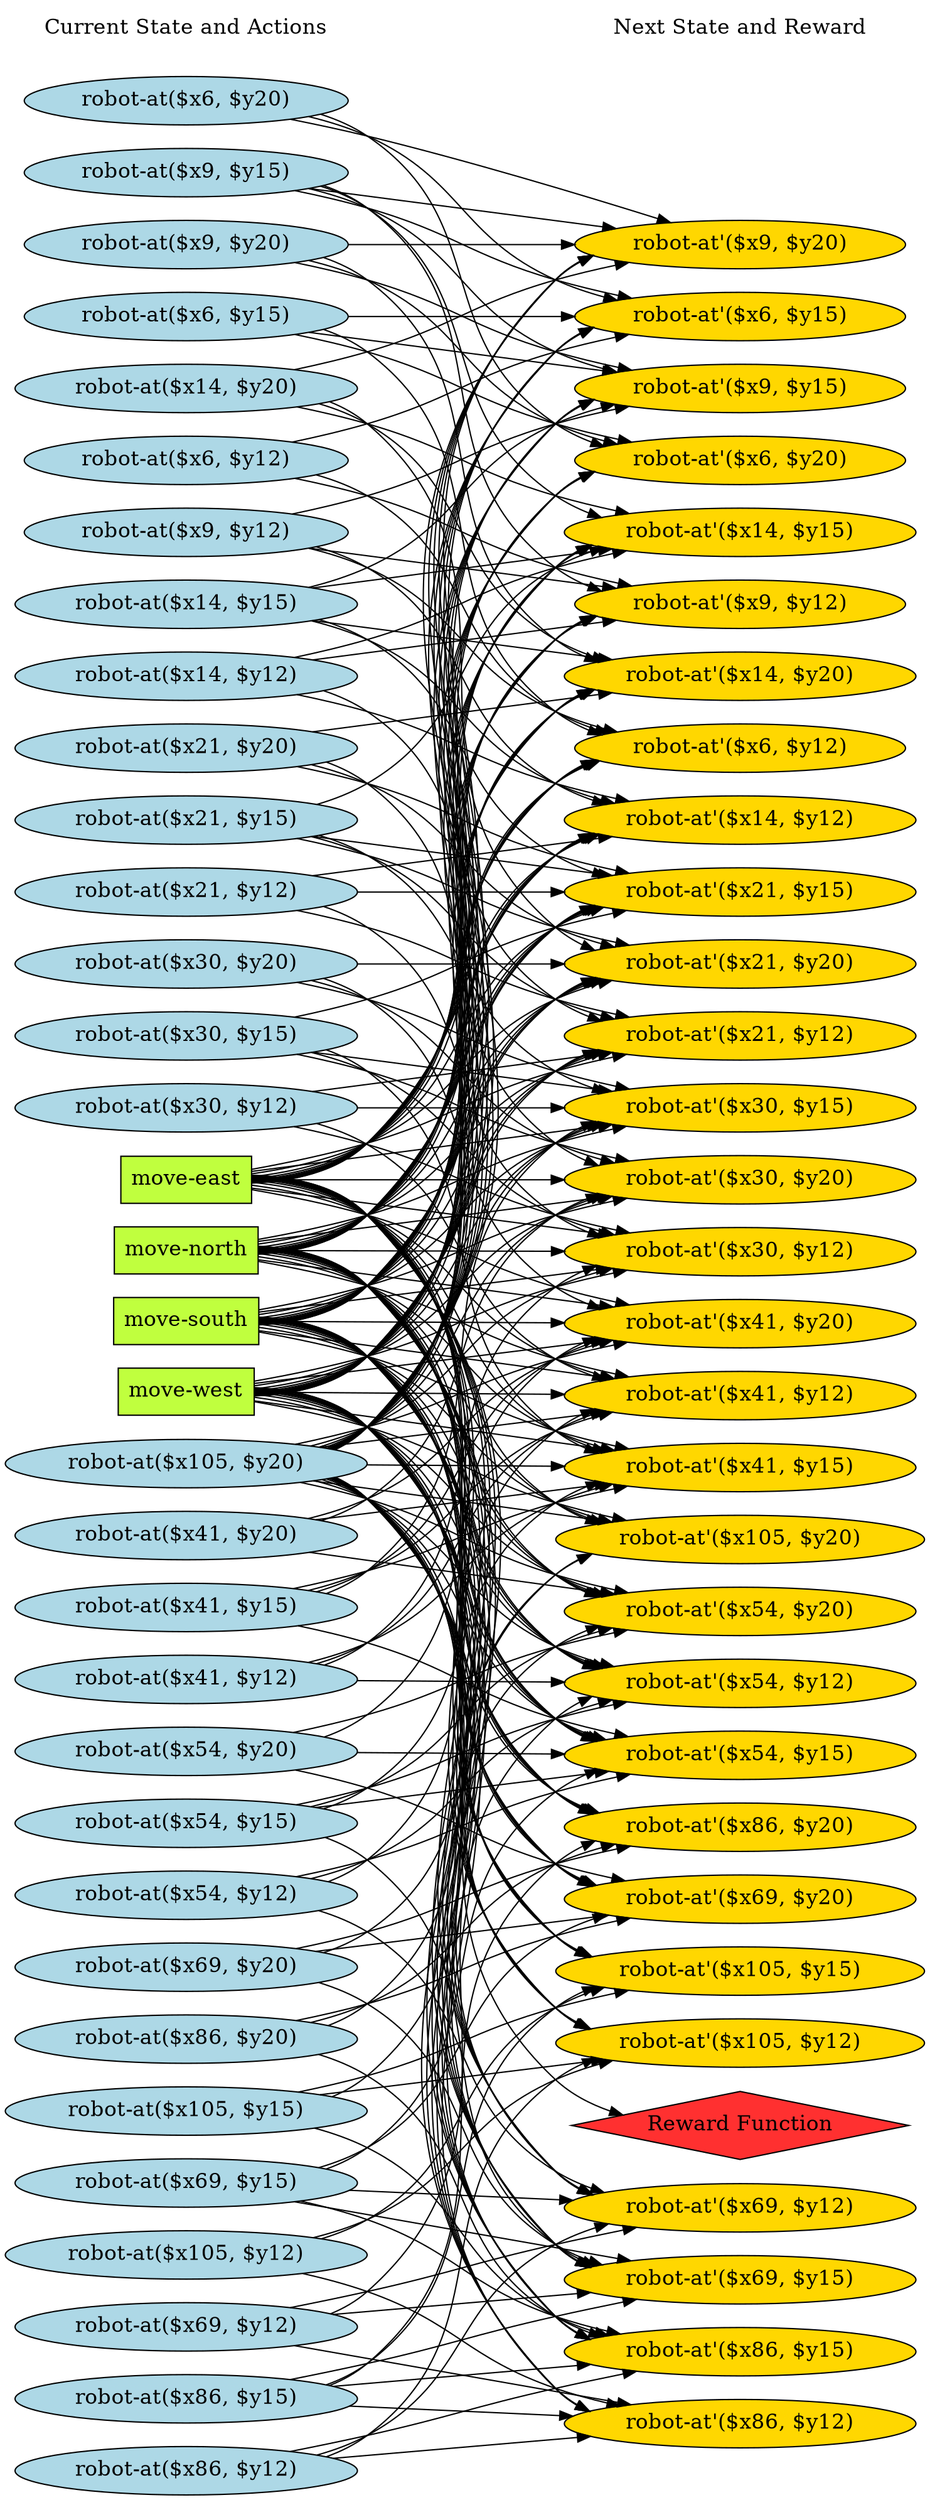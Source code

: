 digraph G {
	graph [bb="0,0,624.27,1900.4",
		fontname=Helvetica,
		fontsize=16,
		rankdir=LR,
		ranksep=2.00,
		ratio=auto,
		size=600
	];
	node [fontsize=16,
		label="\N"
	];
	{
		graph [rank=same];
		"robot-at($x14, $y15)"		 [color=black,
			fillcolor=lightblue,
			height=0.51069,
			pos="113.14,1443.4",
			shape=ellipse,
			style=filled,
			width=2.9856];
		"robot-at($x30, $y15)"		 [color=black,
			fillcolor=lightblue,
			height=0.51069,
			pos="113.14,1113.4",
			shape=ellipse,
			style=filled,
			width=2.9856];
		"move-east"		 [color=black,
			fillcolor=olivedrab1,
			height=0.5,
			pos="113.14,1004.4",
			shape=box,
			style=filled,
			width=1.1389];
		"robot-at($x9, $y15)"		 [color=black,
			fillcolor=lightblue,
			height=0.51069,
			pos="113.14,1773.4",
			shape=ellipse,
			style=filled,
			width=2.8088];
		"move-north"		 [color=black,
			fillcolor=olivedrab1,
			height=0.5,
			pos="113.14,950.38",
			shape=box,
			style=filled,
			width=1.2778];
		"robot-at($x54, $y20)"		 [color=black,
			fillcolor=lightblue,
			height=0.51069,
			pos="113.14,568.38",
			shape=ellipse,
			style=filled,
			width=2.9856];
		"robot-at($x6, $y15)"		 [color=black,
			fillcolor=lightblue,
			height=0.51069,
			pos="113.14,1663.4",
			shape=ellipse,
			style=filled,
			width=2.8088];
		"robot-at($x54, $y12)"		 [color=black,
			fillcolor=lightblue,
			height=0.51069,
			pos="113.14,458.38",
			shape=ellipse,
			style=filled,
			width=2.9856];
		"robot-at($x41, $y12)"		 [color=black,
			fillcolor=lightblue,
			height=0.51069,
			pos="113.14,623.38",
			shape=ellipse,
			style=filled,
			width=2.9856];
		"robot-at($x105, $y15)"		 [color=black,
			fillcolor=lightblue,
			height=0.51069,
			pos="113.14,293.38",
			shape=ellipse,
			style=filled,
			width=3.1427];
		"robot-at($x41, $y20)"		 [color=black,
			fillcolor=lightblue,
			height=0.51069,
			pos="113.14,733.38",
			shape=ellipse,
			style=filled,
			width=2.9856];
		"robot-at($x14, $y12)"		 [color=black,
			fillcolor=lightblue,
			height=0.51069,
			pos="113.14,1388.4",
			shape=ellipse,
			style=filled,
			width=2.9856];
		"robot-at($x30, $y20)"		 [color=black,
			fillcolor=lightblue,
			height=0.51069,
			pos="113.14,1168.4",
			shape=ellipse,
			style=filled,
			width=2.9856];
		"robot-at($x21, $y12)"		 [color=black,
			fillcolor=lightblue,
			height=0.51069,
			pos="113.14,1223.4",
			shape=ellipse,
			style=filled,
			width=2.9856];
		"robot-at($x14, $y20)"		 [color=black,
			fillcolor=lightblue,
			height=0.51069,
			pos="113.14,1608.4",
			shape=ellipse,
			style=filled,
			width=2.9856];
		"robot-at($x30, $y12)"		 [color=black,
			fillcolor=lightblue,
			height=0.51069,
			pos="113.14,1058.4",
			shape=ellipse,
			style=filled,
			width=2.9856];
		"robot-at($x21, $y20)"		 [color=black,
			fillcolor=lightblue,
			height=0.51069,
			pos="113.14,1333.4",
			shape=ellipse,
			style=filled,
			width=2.9856];
		"robot-at($x54, $y15)"		 [color=black,
			fillcolor=lightblue,
			height=0.51069,
			pos="113.14,513.38",
			shape=ellipse,
			style=filled,
			width=2.9856];
		"move-south"		 [color=black,
			fillcolor=olivedrab1,
			height=0.5,
			pos="113.14,896.38",
			shape=box,
			style=filled,
			width=1.2917];
		"robot-at($x9, $y20)"		 [color=black,
			fillcolor=lightblue,
			height=0.51069,
			pos="113.14,1718.4",
			shape=ellipse,
			style=filled,
			width=2.8088];
		"robot-at($x9, $y12)"		 [color=black,
			fillcolor=lightblue,
			height=0.51069,
			pos="113.14,1498.4",
			shape=ellipse,
			style=filled,
			width=2.8088];
		"robot-at($x69, $y15)"		 [color=black,
			fillcolor=lightblue,
			height=0.51069,
			pos="113.14,238.38",
			shape=ellipse,
			style=filled,
			width=2.9856];
		"robot-at($x105, $y12)"		 [color=black,
			fillcolor=lightblue,
			height=0.51069,
			pos="113.14,183.38",
			shape=ellipse,
			style=filled,
			width=3.1427];
		"robot-at($x21, $y15)"		 [color=black,
			fillcolor=lightblue,
			height=0.51069,
			pos="113.14,1278.4",
			shape=ellipse,
			style=filled,
			width=2.9856];
		"robot-at($x41, $y15)"		 [color=black,
			fillcolor=lightblue,
			height=0.51069,
			pos="113.14,678.38",
			shape=ellipse,
			style=filled,
			width=2.9856];
		"robot-at($x86, $y20)"		 [color=black,
			fillcolor=lightblue,
			height=0.51069,
			pos="113.14,348.38",
			shape=ellipse,
			style=filled,
			width=2.9856];
		"Current State and Actions"		 [color=black,
			fillcolor=white,
			height=0.5,
			pos="113.14,1882.4",
			shape=plaintext,
			style=bold,
			width=2.5139];
		"robot-at($x86, $y12)"		 [color=black,
			fillcolor=lightblue,
			height=0.51069,
			pos="113.14,18.385",
			shape=ellipse,
			style=filled,
			width=2.9856];
		"robot-at($x69, $y20)"		 [color=black,
			fillcolor=lightblue,
			height=0.51069,
			pos="113.14,403.38",
			shape=ellipse,
			style=filled,
			width=2.9856];
		"robot-at($x69, $y12)"		 [color=black,
			fillcolor=lightblue,
			height=0.51069,
			pos="113.14,128.38",
			shape=ellipse,
			style=filled,
			width=2.9856];
		"move-west"		 [color=black,
			fillcolor=olivedrab1,
			height=0.5,
			pos="113.14,842.38",
			shape=box,
			style=filled,
			width=1.1944];
		"robot-at($x105, $y20)"		 [color=black,
			fillcolor=lightblue,
			height=0.51069,
			pos="113.14,788.38",
			shape=ellipse,
			style=filled,
			width=3.1427];
		"robot-at($x6, $y20)"		 [color=black,
			fillcolor=lightblue,
			height=0.51069,
			pos="113.14,1828.4",
			shape=ellipse,
			style=filled,
			width=2.8088];
		"robot-at($x86, $y15)"		 [color=black,
			fillcolor=lightblue,
			height=0.51069,
			pos="113.14,73.385",
			shape=ellipse,
			style=filled,
			width=2.9856];
		"robot-at($x6, $y12)"		 [color=black,
			fillcolor=lightblue,
			height=0.51069,
			pos="113.14,1553.4",
			shape=ellipse,
			style=filled,
			width=2.8088];
	}
	{
		graph [rank=same];
		"robot-at'($x14, $y15)"		 [color=black,
			fillcolor=gold1,
			height=0.51069,
			pos="497.27,1499.4",
			shape=ellipse,
			style=filled,
			width=3.0445];
		"robot-at'($x6, $y15)"		 [color=black,
			fillcolor=gold1,
			height=0.51069,
			pos="497.27,1664.4",
			shape=ellipse,
			style=filled,
			width=2.8677];
		"robot-at'($x54, $y15)"		 [color=black,
			fillcolor=gold1,
			height=0.51069,
			pos="497.27,564.38",
			shape=ellipse,
			style=filled,
			width=3.0445];
		"robot-at'($x9, $y15)"		 [color=black,
			fillcolor=gold1,
			height=0.51069,
			pos="497.27,1609.4",
			shape=ellipse,
			style=filled,
			width=2.8677];
		"Next State and Reward"		 [color=black,
			fillcolor=white,
			height=0.5,
			pos="497.27,1882.4",
			shape=plaintext,
			style=bold,
			width=2.25];
		"Reward Function"		 [color=black,
			fillcolor=firebrick1,
			height=0.72222,
			pos="497.27,282.38",
			shape=diamond,
			style=filled,
			width=3.5278];
		"robot-at'($x105, $y20)"		 [color=black,
			fillcolor=gold1,
			height=0.51069,
			pos="497.27,729.38",
			shape=ellipse,
			style=filled,
			width=3.2016];
		"robot-at'($x105, $y12)"		 [color=black,
			fillcolor=gold1,
			height=0.51069,
			pos="497.27,344.38",
			shape=ellipse,
			style=filled,
			width=3.2016];
		"robot-at'($x30, $y15)"		 [color=black,
			fillcolor=gold1,
			height=0.51069,
			pos="497.27,1059.4",
			shape=ellipse,
			style=filled,
			width=3.0445];
		"robot-at'($x54, $y20)"		 [color=black,
			fillcolor=gold1,
			height=0.51069,
			pos="497.27,674.38",
			shape=ellipse,
			style=filled,
			width=3.0445];
		"robot-at'($x41, $y12)"		 [color=black,
			fillcolor=gold1,
			height=0.51069,
			pos="497.27,839.38",
			shape=ellipse,
			style=filled,
			width=3.0445];
		"robot-at'($x41, $y20)"		 [color=black,
			fillcolor=gold1,
			height=0.51069,
			pos="497.27,894.38",
			shape=ellipse,
			style=filled,
			width=3.0445];
		"robot-at'($x54, $y12)"		 [color=black,
			fillcolor=gold1,
			height=0.51069,
			pos="497.27,619.38",
			shape=ellipse,
			style=filled,
			width=3.0445];
		"robot-at'($x6, $y12)"		 [color=black,
			fillcolor=gold1,
			height=0.51069,
			pos="497.27,1334.4",
			shape=ellipse,
			style=filled,
			width=2.8677];
		"robot-at'($x69, $y15)"		 [color=black,
			fillcolor=gold1,
			height=0.51069,
			pos="497.27,165.38",
			shape=ellipse,
			style=filled,
			width=3.0445];
		"robot-at'($x6, $y20)"		 [color=black,
			fillcolor=gold1,
			height=0.51069,
			pos="497.27,1554.4",
			shape=ellipse,
			style=filled,
			width=2.8677];
		"robot-at'($x21, $y20)"		 [color=black,
			fillcolor=gold1,
			height=0.51069,
			pos="497.27,1169.4",
			shape=ellipse,
			style=filled,
			width=3.0445];
		"robot-at'($x30, $y20)"		 [color=black,
			fillcolor=gold1,
			height=0.51069,
			pos="497.27,1004.4",
			shape=ellipse,
			style=filled,
			width=3.0445];
		"robot-at'($x14, $y20)"		 [color=black,
			fillcolor=gold1,
			height=0.51069,
			pos="497.27,1389.4",
			shape=ellipse,
			style=filled,
			width=3.0445];
		"robot-at'($x14, $y12)"		 [color=black,
			fillcolor=gold1,
			height=0.51069,
			pos="497.27,1279.4",
			shape=ellipse,
			style=filled,
			width=3.0445];
		"robot-at'($x30, $y12)"		 [color=black,
			fillcolor=gold1,
			height=0.51069,
			pos="497.27,949.38",
			shape=ellipse,
			style=filled,
			width=3.0445];
		"robot-at'($x21, $y12)"		 [color=black,
			fillcolor=gold1,
			height=0.51069,
			pos="497.27,1114.4",
			shape=ellipse,
			style=filled,
			width=3.0445];
		"robot-at'($x105, $y15)"		 [color=black,
			fillcolor=gold1,
			height=0.51069,
			pos="497.27,399.38",
			shape=ellipse,
			style=filled,
			width=3.2016];
		"robot-at'($x41, $y15)"		 [color=black,
			fillcolor=gold1,
			height=0.51069,
			pos="497.27,784.38",
			shape=ellipse,
			style=filled,
			width=3.0445];
		"robot-at'($x86, $y20)"		 [color=black,
			fillcolor=gold1,
			height=0.51069,
			pos="497.27,509.38",
			shape=ellipse,
			style=filled,
			width=3.0445];
		"robot-at'($x69, $y12)"		 [color=black,
			fillcolor=gold1,
			height=0.51069,
			pos="497.27,220.38",
			shape=ellipse,
			style=filled,
			width=3.0445];
		"robot-at'($x69, $y20)"		 [color=black,
			fillcolor=gold1,
			height=0.51069,
			pos="497.27,454.38",
			shape=ellipse,
			style=filled,
			width=3.0445];
		"robot-at'($x21, $y15)"		 [color=black,
			fillcolor=gold1,
			height=0.51069,
			pos="497.27,1224.4",
			shape=ellipse,
			style=filled,
			width=3.0445];
		"robot-at'($x86, $y12)"		 [color=black,
			fillcolor=gold1,
			height=0.51069,
			pos="497.27,55.385",
			shape=ellipse,
			style=filled,
			width=3.0445];
		"robot-at'($x9, $y12)"		 [color=black,
			fillcolor=gold1,
			height=0.51069,
			pos="497.27,1444.4",
			shape=ellipse,
			style=filled,
			width=2.8677];
		"robot-at'($x9, $y20)"		 [color=black,
			fillcolor=gold1,
			height=0.51069,
			pos="497.27,1719.4",
			shape=ellipse,
			style=filled,
			width=2.8677];
		"robot-at'($x86, $y15)"		 [color=black,
			fillcolor=gold1,
			height=0.51069,
			pos="497.27,110.38",
			shape=ellipse,
			style=filled,
			width=3.0445];
	}
	"robot-at($x14, $y15)" -> "robot-at'($x14, $y15)"	 [color=black,
		pos="e,414.23,1487.4 195.65,1455.3 256.82,1464.3 340.62,1476.6 404.21,1485.9",
		style=solid];
	"robot-at($x14, $y15)" -> "robot-at'($x9, $y15)"	 [color=black,
		pos="e,417.9,1597.5 186.55,1456.9 200.1,1460.6 213.89,1465.4 226.27,1471.4 298.85,1506.3 297.26,1547.4 370.27,1581.4 382.09,1586.9 395.05,\
1591.3 408.01,1594.9",
		style=solid];
	"robot-at($x14, $y15)" -> "robot-at'($x14, $y20)"	 [color=black,
		pos="e,412.99,1401.2 196.58,1431.7 257.29,1423.2 339.91,1411.5 403.03,1402.6",
		style=solid];
	"robot-at($x14, $y15)" -> "robot-at'($x14, $y12)"	 [color=black,
		pos="e,416.29,1291.8 186.51,1429.8 200.06,1426 213.86,1421.3 226.27,1415.4 298.51,1381 297.59,1340.8 370.27,1307.4 381.6,1302.2 393.95,\
1297.9 406.35,1294.4",
		style=solid];
	"robot-at($x14, $y15)" -> "robot-at'($x21, $y15)"	 [color=black,
		pos="e,410.81,1235.7 191.41,1430.6 203.58,1426.8 215.64,1421.8 226.27,1415.4 308.89,1365.2 287.01,1301.5 370.27,1252.4 379.83,1246.7 \
390.4,1242.2 401.23,1238.6",
		style=solid];
	"robot-at($x30, $y15)" -> "robot-at'($x30, $y15)"	 [color=black,
		pos="e,412.99,1071.2 196.58,1101.7 257.29,1093.2 339.91,1081.5 403.03,1072.6",
		style=solid];
	"robot-at($x30, $y15)" -> "robot-at'($x30, $y20)"	 [color=black,
		pos="e,425.54,1018.4 178.22,1098.7 194.02,1094.7 210.84,1090.1 226.27,1085.4 291.45,1065.3 304.84,1051.6 370.27,1032.4 384.82,1028.1 \
400.49,1024.1 415.66,1020.6",
		style=solid];
	"robot-at($x30, $y15)" -> "robot-at'($x30, $y12)"	 [color=black,
		pos="e,416.29,961.79 186.51,1099.8 200.06,1096 213.86,1091.3 226.27,1085.4 298.51,1051 297.59,1010.8 370.27,977.38 381.6,972.18 393.95,\
967.91 406.35,964.42",
		style=solid];
	"robot-at($x30, $y15)" -> "robot-at'($x41, $y15)"	 [color=black,
		pos="e,405.29,794.57 196.05,1101.6 206.91,1097.7 217.35,1092.4 226.27,1085.4 334.22,1000.7 261.24,895.63 370.27,812.38 377.94,806.53 \
386.59,801.85 395.68,798.12",
		style=solid];
	"robot-at($x30, $y15)" -> "robot-at'($x21, $y15)"	 [color=black,
		pos="e,425.17,1210.5 178.55,1128.1 194.27,1132 210.96,1136.6 226.27,1141.4 291.63,1161.9 304.66,1176.7 370.27,1196.4 384.71,1200.7 400.26,\
1204.7 415.34,1208.2",
		style=solid];
	"move-east" -> "robot-at'($x14, $y15)"	 [color=black,
		pos="e,402.43,1490.1 154.18,1004.7 177.87,1006.9 206.92,1013.5 226.27,1031.4 377.47,1170.9 217.85,1333.2 370.27,1471.4 377.04,1477.5 \
384.84,1482.4 393.19,1486.3",
		style=solid];
	"move-east" -> "robot-at'($x6, $y15)"	 [color=black,
		pos="e,403.68,1656.5 154.17,1004.1 178.16,1006 207.54,1012.6 226.27,1031.4 421.46,1227.1 173.37,1442.4 370.27,1636.4 377.21,1643.2 385.41,\
1648.5 394.26,1652.7",
		style=solid];
	"move-east" -> "robot-at'($x54, $y15)"	 [color=black,
		pos="e,403.06,573.87 154.19,1003.8 177.73,1001.4 206.63,994.77 226.27,977.38 363.07,856.3 232.42,712.27 370.27,592.38 377.23,586.34 385.2,\
581.51 393.68,577.67",
		style=solid];
	"move-east" -> "robot-at'($x9, $y15)"	 [color=black,
		pos="e,403.86,1601.3 154.29,1004.2 178.18,1006.3 207.4,1012.9 226.27,1031.4 406.71,1208.3 188.29,1406.1 370.27,1581.4 377.28,1588.1 385.54,\
1593.4 394.41,1597.5",
		style=solid];
	"move-east" -> "robot-at'($x105, $y20)"	 [color=black,
		pos="e,405.6,740.56 154.22,1002 177.07,998.95 205.24,992.2 226.27,977.38 321.81,910.08 274.15,823.85 370.27,757.38 378.14,751.95 386.88,\
747.54 396,743.98",
		style=solid];
	"move-east" -> "robot-at'($x105, $y12)"	 [color=black,
		pos="e,398.95,354.06 154.17,1004.7 178.16,1002.7 207.54,996.17 226.27,977.38 421.46,781.69 173.37,566.36 370.27,372.38 376,366.75 382.59,\
362.14 389.7,358.38",
		style=solid];
	"move-east" -> "robot-at'($x30, $y15)"	 [color=black,
		pos="e,413.57,1047.5 154.31,1010.2 213.02,1018.6 323.93,1034.6 403.53,1046",
		style=solid];
	"move-east" -> "robot-at'($x54, $y20)"	 [color=black,
		pos="e,405.26,684.54 154.24,1002.8 177.37,1000.1 205.83,993.33 226.27,977.38 335.07,892.54 260.74,786.27 370.27,702.38 377.93,696.52 \
386.58,691.84 395.66,688.1",
		style=solid];
	"move-east" -> "robot-at'($x41, $y12)"	 [color=black,
		pos="e,415.91,851.77 154.16,998.91 176.19,994.89 203.58,988.19 226.27,977.38 298.99,942.77 297.26,901.36 370.27,867.38 381.5,862.16 393.74,\
857.89 406.05,854.4",
		style=solid];
	"move-east" -> "robot-at'($x41, $y20)"	 [color=black,
		pos="e,425.17,908.28 154.18,996.06 175.72,991.25 202.65,984.71 226.27,977.38 291.71,957.1 304.66,942.09 370.27,922.38 384.71,918.05 400.26,\
914.06 415.34,910.53",
		style=solid];
	"move-east" -> "robot-at'($x54, $y12)"	 [color=black,
		pos="e,404.1,629.12 154.4,1003.4 177.72,1000.8 206.33,994.11 226.27,977.38 348.89,874.56 246.76,749.12 370.27,647.38 377.59,641.36 385.93,\
636.56 394.76,632.74",
		style=solid];
	"move-east" -> "robot-at'($x6, $y12)"	 [color=black,
		pos="e,407.87,1325.1 154.24,1006 177.37,1008.7 205.83,1015.4 226.27,1031.4 335.07,1116.2 260.74,1222.5 370.27,1306.4 378.63,1312.8 388.17,\
1317.8 398.17,1321.7",
		style=solid];
	"move-east" -> "robot-at'($x69, $y15)"	 [color=black,
		pos="e,400.1,174.02 154.24,1005.1 178.41,1003.3 207.96,996.72 226.27,977.38 469.85,720.13 124.44,448.49 370.27,193.38 376.25,187.18 383.28,\
182.21 390.9,178.24",
		style=solid];
	"move-east" -> "robot-at'($x6, $y20)"	 [color=black,
		pos="e,404.4,1546.2 154.39,1004.4 178.16,1006.6 207.22,1013.2 226.27,1031.4 392.03,1189.6 203.13,1369.7 370.27,1526.4 377.43,1533.1 385.83,\
1538.3 394.83,1542.4",
		style=solid];
	"move-east" -> "robot-at'($x21, $y20)"	 [color=black,
		pos="e,415.91,1157 154.16,1009.9 176.19,1013.9 203.58,1020.6 226.27,1031.4 298.99,1066 297.26,1107.4 370.27,1141.4 381.5,1146.6 393.74,\
1150.9 406.05,1154.4",
		style=solid];
	"move-east" -> "robot-at'($x30, $y20)"	 [color=black,
		pos="e,387.65,1004.4 154.31,1004.4 206.85,1004.4 301.19,1004.4 377.49,1004.4",
		style=solid];
	"move-east" -> "robot-at'($x14, $y20)"	 [color=black,
		pos="e,404.1,1379.7 154.4,1005.4 177.72,1008 206.33,1014.7 226.27,1031.4 348.89,1134.2 246.76,1259.6 370.27,1361.4 377.59,1367.4 385.93,\
1372.2 394.76,1376",
		style=solid];
	"move-east" -> "robot-at'($x14, $y12)"	 [color=black,
		pos="e,407.24,1268.7 154.22,1006.8 177.07,1009.8 205.24,1016.6 226.27,1031.4 321.81,1098.7 274.15,1184.9 370.27,1251.4 378.57,1257.1 \
387.84,1261.7 397.49,1265.4",
		style=solid];
	"move-east" -> "robot-at'($x30, $y12)"	 [color=black,
		pos="e,413.57,961.29 154.31,998.6 213.02,990.15 323.93,974.19 403.53,962.73",
		style=solid];
	"move-east" -> "robot-at'($x21, $y12)"	 [color=black,
		pos="e,425.17,1100.5 154.18,1012.7 175.72,1017.5 202.65,1024.1 226.27,1031.4 291.71,1051.7 304.66,1066.7 370.27,1086.4 384.71,1090.7 \
400.26,1094.7 415.34,1098.2",
		style=solid];
	"move-east" -> "robot-at'($x105, $y15)"	 [color=black,
		pos="e,399.43,409.11 154.29,1004.5 178.18,1002.5 207.4,995.89 226.27,977.38 406.71,800.49 188.29,602.69 370.27,427.38 376.12,421.76 382.83,\
417.16 390.05,413.41",
		style=solid];
	"move-east" -> "robot-at'($x41, $y15)"	 [color=black,
		pos="e,410.44,795.74 154.29,1000.8 176.76,997.31 204.52,990.56 226.27,977.38 309.52,926.94 286.59,862.09 370.27,812.38 379.64,806.82 \
389.99,802.36 400.62,798.79",
		style=solid];
	"move-east" -> "robot-at'($x86, $y20)"	 [color=black,
		pos="e,402.43,518.63 154.18,1004.1 177.87,1001.9 206.92,995.25 226.27,977.38 377.47,837.82 217.85,675.61 370.27,537.38 377.04,531.25 \
384.84,526.36 393.19,522.47",
		style=solid];
	"move-east" -> "robot-at'($x69, $y12)"	 [color=black,
		pos="e,399.3,228.7 154.15,1005 178.29,1003.1 207.84,996.6 226.27,977.38 455.21,738.74 138.35,483.12 370.27,247.38 376.01,241.55 382.68,\
236.84 389.9,233.04",
		style=solid];
	"move-east" -> "robot-at'($x69, $y20)"	 [color=black,
		pos="e,401.85,463.47 154.39,1004.3 178.16,1002.2 207.22,995.56 226.27,977.38 392.03,819.21 203.13,639.09 370.27,482.38 376.81,476.26 \
384.37,471.37 392.48,467.47",
		style=solid];
	"move-east" -> "robot-at'($x21, $y15)"	 [color=black,
		pos="e,410.44,1213 154.29,1008 176.76,1011.5 204.52,1018.2 226.27,1031.4 309.52,1081.8 286.59,1146.7 370.27,1196.4 379.64,1201.9 389.99,\
1206.4 400.62,1210",
		style=solid];
	"move-east" -> "robot-at'($x86, $y12)"	 [color=black,
		pos="e,399.92,63.852 154.39,1005.2 178.62,1003.4 208.18,996.92 226.27,977.38 499.75,682.12 94.209,376.23 370.27,83.385 376.18,77.115 \
383.16,72.097 390.75,68.096",
		style=solid];
	"move-east" -> "robot-at'($x9, $y12)"	 [color=black,
		pos="e,405.64,1435.8 154.19,1005 177.73,1007.3 206.63,1014 226.27,1031.4 363.07,1152.5 232.42,1296.5 370.27,1416.4 377.88,1423 386.71,\
1428.2 396.09,1432.2",
		style=solid];
	"move-east" -> "robot-at'($x9, $y20)"	 [color=black,
		pos="e,403.21,1711.6 154.29,1003.9 178.33,1005.9 207.72,1012.4 226.27,1031.4 436.28,1245.9 158.39,1478.7 370.27,1691.4 377.08,1698.2 \
385.16,1703.5 393.9,1707.7",
		style=solid];
	"move-east" -> "robot-at'($x86, $y15)"	 [color=black,
		pos="e,400,118.93 154.32,1005.1 178.52,1003.4 208.08,996.83 226.27,977.38 484.79,701.14 109.34,412.35 370.27,138.38 376.22,132.15 383.22,\
127.15 390.82,123.16",
		style=solid];
	"robot-at($x9, $y15)" -> "robot-at'($x14, $y15)"	 [color=black,
		pos="e,407.6,1510 192.23,1761.9 204.31,1757.9 216.12,1752.6 226.27,1745.4 321.06,1678.3 274.63,1593.2 370.27,1527.4 378.74,1521.6 388.21,\
1516.9 398.06,1513.2",
		style=solid];
	"robot-at($x9, $y15)" -> "robot-at'($x6, $y15)"	 [color=black,
		pos="e,427.18,1678 176.75,1759 192.97,1755 210.36,1750.3 226.27,1745.4 291.45,1725.3 304.84,1711.6 370.27,1692.4 385.27,1688 401.44,1683.9 \
417.04,1680.3",
		style=solid];
	"robot-at($x9, $y15)" -> "robot-at'($x9, $y15)"	 [color=black,
		pos="e,418.28,1621.3 184.73,1760.3 198.85,1756.5 213.32,1751.5 226.27,1745.4 298.51,1711 297.59,1670.8 370.27,1637.4 382.2,1631.9 395.26,\
1627.5 408.32,1623.9",
		style=solid];
	"robot-at($x9, $y15)" -> "robot-at'($x9, $y12)"	 [color=black,
		pos="e,407.89,1453.7 194.02,1762.3 205.61,1758.3 216.8,1752.8 226.27,1745.4 334.22,1660.7 261.24,1555.6 370.27,1472.4 378.64,1466 388.18,\
1461 398.18,1457.1",
		style=solid];
	"robot-at($x9, $y15)" -> "robot-at'($x9, $y20)"	 [color=black,
		pos="e,415.75,1730.8 193.78,1762.1 255.55,1753.4 341.2,1741.3 405.6,1732.2",
		style=solid];
	"move-north" -> "robot-at'($x14, $y15)"	 [color=black,
		pos="e,401.86,1490.3 159.34,950.94 182.08,953.55 208.52,960.45 226.27,977.38 391.77,1135.2 203.4,1315 370.27,1471.4 376.81,1477.5 384.37,\
1482.4 392.49,1486.3",
		style=solid];
	"move-north" -> "robot-at'($x6, $y15)"	 [color=black,
		pos="e,403.53,1656.7 159.26,950.39 182.27,952.81 208.97,959.71 226.27,977.38 436.01,1191.6 158.66,1424 370.27,1636.4 377.14,1643.3 385.3,\
1648.6 394.12,1652.8",
		style=solid];
	"move-north" -> "robot-at'($x54, $y15)"	 [color=black,
		pos="e,404.1,574.11 159.32,948.78 181.65,945.85 207.72,938.96 226.27,923.38 349.15,820.23 246.5,694.45 370.27,592.38 377.59,586.35 385.93,\
581.55 394.75,577.74",
		style=solid];
	"move-north" -> "robot-at'($x9, $y15)"	 [color=black,
		pos="e,403.68,1601.5 159.4,950.56 182.31,953.04 208.88,959.95 226.27,977.38 421.19,1172.7 173.64,1387.8 370.27,1581.4 377.21,1588.2 385.41,\
1593.5 394.26,1597.6",
		style=solid];
	"move-north" -> "robot-at'($x105, $y20)"	 [color=black,
		pos="e,408.77,741.19 159.16,946.01 180.68,942.36 206.08,935.66 226.27,923.38 309.73,872.65 286.38,807.39 370.27,757.38 379.17,752.08 \
388.97,747.78 399.04,744.29",
		style=solid];
	"move-north" -> "robot-at'($x105, $y12)"	 [color=black,
		pos="e,399.43,354.11 159.25,950.06 182.12,947.54 208.69,940.63 226.27,923.38 406.98,746.15 188.02,548.03 370.27,372.38 376.12,366.75 \
382.83,362.16 390.04,358.41",
		style=solid];
	"move-north" -> "robot-at'($x30, $y15)"	 [color=black,
		pos="e,425.52,1045.5 159.22,959.91 179.82,964.61 204.45,970.69 226.27,977.38 291.62,997.42 304.75,1011.9 370.27,1031.4 384.81,1035.7 \
400.47,1039.7 415.64,1043.2",
		style=solid];
	"move-north" -> "robot-at'($x54, $y20)"	 [color=black,
		pos="e,407.23,685.02 159.38,947.27 181.21,943.93 206.81,937.13 226.27,923.38 322.04,855.77 273.92,769.16 370.27,702.38 378.56,696.64 \
387.83,692.05 397.48,688.39",
		style=solid];
	"move-north" -> "robot-at'($x41, $y12)"	 [color=black,
		pos="e,424.81,853.28 159.26,940.98 179.87,936.31 204.49,930.21 226.27,923.38 291.8,902.86 304.57,887.34 370.27,867.38 384.61,863.03 400.05,\
859.04 415.04,855.53",
		style=solid];
	"move-north" -> "robot-at'($x41, $y20)"	 [color=black,
		pos="e,414.2,906.41 159.47,943.74 219.45,934.95 326.6,919.25 403.96,907.91",
		style=solid];
	"move-north" -> "robot-at'($x54, $y12)"	 [color=black,
		pos="e,405.25,629.53 159.15,948.18 181.3,945.09 207.26,938.24 226.27,923.38 335.31,838.22 260.49,731.59 370.27,647.38 377.93,641.51 386.57,\
636.83 395.65,633.09",
		style=solid];
	"move-north" -> "robot-at'($x6, $y12)"	 [color=black,
		pos="e,406.7,1325.5 159.3,952.01 181.63,954.94 207.7,961.83 226.27,977.38 348.64,1079.9 247.01,1205 370.27,1306.4 378.27,1313 387.49,\
1318.1 397.23,1322.1",
		style=solid];
	"move-north" -> "robot-at'($x69, $y15)"	 [color=black,
		pos="e,400.2,174.13 159.4,950.52 182.45,948.14 209.15,941.23 226.27,923.38 455.21,684.74 139.25,430 370.27,193.38 376.29,187.22 383.35,\
182.27 390.99,178.32",
		style=solid];
	"move-north" -> "robot-at'($x6, $y20)"	 [color=black,
		pos="e,403.87,1546.3 159.24,950.72 182.11,953.24 208.68,960.15 226.27,977.38 406.44,1153.9 188.56,1351.4 370.27,1526.4 377.28,1533.1 \
385.54,1538.4 394.42,1542.5",
		style=solid];
	"move-north" -> "robot-at'($x21, $y20)"	 [color=black,
		pos="e,410.79,1158.1 159.4,954.86 180.86,958.54 206.13,965.22 226.27,977.38 309.31,1027.5 286.8,1092 370.27,1141.4 379.82,1147 390.38,\
1151.5 401.22,1155.1",
		style=solid];
	"move-north" -> "robot-at'($x30, $y20)"	 [color=black,
		pos="e,412.72,992.58 159.47,956.79 219.07,965.21 325.25,980.22 402.5,991.13",
		style=solid];
	"move-north" -> "robot-at'($x14, $y20)"	 [color=black,
		pos="e,403.07,1379.9 159.38,951.56 181.86,954.37 208.05,961.27 226.27,977.38 362.81,1098.1 232.68,1241.8 370.27,1361.4 377.23,1367.4 \
385.2,1372.3 393.69,1376.1",
		style=solid];
	"move-north" -> "robot-at'($x14, $y12)"	 [color=black,
		pos="e,405.28,1269.2 159.4,952.65 181.49,955.77 207.31,962.62 226.27,977.38 334.82,1061.9 260.99,1167.8 370.27,1251.4 377.94,1257.2 386.59,\
1261.9 395.67,1265.7",
		style=solid];
	"move-north" -> "robot-at'($x30, $y12)"	 [color=black,
		pos="e,387.59,949.67 159.47,950.27 212.82,950.13 303.47,949.89 377.29,949.7",
		style=solid];
	"move-north" -> "robot-at'($x21, $y12)"	 [color=black,
		pos="e,415.93,1102 159.23,956.86 180.29,960.97 205.28,967.45 226.27,977.38 298.82,1011.7 297.42,1052.7 370.27,1086.4 381.51,1091.6 393.76,\
1095.8 406.07,1099.3",
		style=solid];
	"move-north" -> "robot-at'($x105, $y15)"	 [color=black,
		pos="e,399.63,409.33 159.34,949.84 182.09,947.23 208.53,940.32 226.27,923.38 392.3,764.87 202.86,584.43 370.27,427.38 376.19,421.83 382.96,\
417.29 390.21,413.59",
		style=solid];
	"move-north" -> "robot-at'($x41, $y15)"	 [color=black,
		pos="e,415.88,796.72 159.27,943.99 180.33,939.9 205.32,933.41 226.27,923.38 299.16,888.49 297.08,846.63 370.27,812.38 381.48,807.14 393.72,\
802.85 406.02,799.36",
		style=solid];
	"move-north" -> "robot-at'($x86, $y20)"	 [color=black,
		pos="e,403.06,518.87 159.39,949.22 181.88,946.42 208.06,939.52 226.27,923.38 363.33,801.96 232.16,657.6 370.27,537.38 377.23,531.33 385.2,\
526.51 393.68,522.66",
		style=solid];
	"move-north" -> "robot-at'($x69, $y12)"	 [color=black,
		pos="e,399.42,228.82 159.29,950.41 182.32,948.01 209.02,941.1 226.27,923.38 440.6,703.32 153.19,464.73 370.27,247.38 376.05,241.6 382.75,\
236.91 389.99,233.13",
		style=solid];
	"move-north" -> "robot-at'($x69, $y20)"	 [color=black,
		pos="e,402.42,463.63 159.39,949.56 182.02,946.87 208.33,939.96 226.27,923.38 377.74,783.49 217.59,620.94 370.27,482.38 377.04,476.25 \
384.84,471.35 393.18,467.46",
		style=solid];
	"move-north" -> "robot-at'($x21, $y15)"	 [color=black,
		pos="e,407.58,1213.8 159.36,953.53 181.18,956.88 206.78,963.68 226.27,977.38 321.57,1044.4 274.39,1130.2 370.27,1196.4 378.73,1202.2 \
388.2,1206.9 398.05,1210.6",
		style=solid];
	"move-north" -> "robot-at'($x86, $y12)"	 [color=black,
		pos="e,400,63.93 159.3,950.71 182.47,948.42 209.31,941.52 226.27,923.38 485.06,646.79 109.06,357.69 370.27,83.385 376.22,77.145 383.22,\
72.147 390.82,68.16",
		style=solid];
	"move-north" -> "robot-at'($x9, $y12)"	 [color=black,
		pos="e,404.99,1436 159.38,951.22 182.01,953.91 208.32,960.82 226.27,977.38 377.21,1116.6 218.12,1278.5 370.27,1416.4 377.68,1423.1 386.34,\
1428.3 395.58,1432.4",
		style=solid];
	"move-north" -> "robot-at'($x9, $y20)"	 [color=black,
		pos="e,403.08,1711.7 159.37,950.28 182.42,952.67 209.12,959.57 226.27,977.38 450.88,1210.5 143.63,1460.2 370.27,1691.4 377.03,1698.3 \
385.07,1703.6 393.78,1707.8",
		style=solid];
	"move-north" -> "robot-at'($x86, $y15)"	 [color=black,
		pos="e,400.1,119.02 159.22,950.64 182.36,948.32 209.2,941.42 226.27,923.38 470.12,665.78 124.17,393.83 370.27,138.38 376.25,132.18 383.28,\
127.21 390.9,123.24",
		style=solid];
	"robot-at($x54, $y20)" -> "robot-at'($x54, $y15)"	 [color=black,
		pos="e,387.74,565.52 220.58,567.27 269.34,566.76 327.32,566.15 377.49,565.63",
		style=solid];
	"robot-at($x54, $y20)" -> "robot-at'($x54, $y20)"	 [color=black,
		pos="e,426.26,660.33 177.57,583.17 193.54,587.18 210.6,591.72 226.27,596.38 291.2,615.72 305.1,627.89 370.27,646.38 385.04,650.57 400.93,\
654.53 416.27,658.07",
		style=solid];
	"robot-at($x54, $y20)" -> "robot-at'($x41, $y20)"	 [color=black,
		pos="e,405.64,884.26 196.02,580.19 206.88,584.15 217.34,589.41 226.27,596.38 333.48,680.07 261.99,784.11 370.27,866.38 378.1,872.33 386.95,\
877.06 396.23,880.82",
		style=solid];
	"robot-at($x54, $y20)" -> "robot-at'($x69, $y20)"	 [color=black,
		pos="e,424.44,468.21 178.91,553.83 194.54,549.87 211.1,545.31 226.27,540.38 291.9,519.09 304.38,502.83 370.27,482.38 384.36,478.02 399.53,\
474.04 414.3,470.55",
		style=solid];
	"robot-at($x6, $y15)" -> "robot-at'($x6, $y15)"	 [color=black,
		pos="e,393.88,1664.1 214.54,1663.6 266.48,1663.8 330.05,1663.9 383.65,1664.1",
		style=solid];
	"robot-at($x6, $y15)" -> "robot-at'($x9, $y15)"	 [color=black,
		pos="e,415.75,1620.8 193.78,1652.1 255.55,1643.4 341.2,1631.3 405.6,1622.2",
		style=solid];
	"robot-at($x6, $y15)" -> "robot-at'($x6, $y12)"	 [color=black,
		pos="e,407.89,1343.7 194.02,1652.3 205.61,1648.3 216.8,1642.8 226.27,1635.4 334.22,1550.7 261.24,1445.6 370.27,1362.4 378.64,1356 388.18,\
1351 398.18,1347.1",
		style=solid];
	"robot-at($x6, $y15)" -> "robot-at'($x6, $y20)"	 [color=black,
		pos="e,427.18,1568 176.75,1649 192.97,1645 210.36,1640.3 226.27,1635.4 291.45,1615.3 304.84,1601.6 370.27,1582.4 385.27,1578 401.44,1573.9 \
417.04,1570.3",
		style=solid];
	"robot-at($x54, $y12)" -> "robot-at'($x54, $y15)"	 [color=black,
		pos="e,426.26,550.33 177.57,473.17 193.54,477.18 210.6,481.72 226.27,486.38 291.2,505.72 305.1,517.89 370.27,536.38 385.04,540.57 400.93,\
544.53 416.27,548.07",
		style=solid];
	"robot-at($x54, $y12)" -> "robot-at'($x41, $y12)"	 [color=black,
		pos="e,404.15,829.6 197.35,469.93 207.83,473.94 217.83,479.28 226.27,486.38 347.19,588.07 248.04,711.28 370.27,811.38 377.61,817.39 385.96,\
822.18 394.79,825.98",
		style=solid];
	"robot-at($x54, $y12)" -> "robot-at'($x54, $y12)"	 [color=black,
		pos="e,416.69,606.91 186.15,471.99 199.8,475.78 213.73,480.52 226.27,486.38 298.03,519.93 298.09,558.77 370.27,591.38 381.71,596.55 394.18,\
600.8 406.68,604.28",
		style=solid];
	"robot-at($x54, $y12)" -> "robot-at'($x69, $y12)"	 [color=black,
		pos="e,407.82,231.14 192.61,445.88 204.44,442.02 216.08,436.98 226.27,430.38 313.16,374.15 282.46,302.15 370.27,247.38 378.91,242 388.45,\
237.68 398.3,234.21",
		style=solid];
	"robot-at($x41, $y12)" -> "robot-at'($x41, $y12)"	 [color=black,
		pos="e,410.86,827.96 191.06,636.12 203.34,639.95 215.53,644.92 226.27,651.38 308.27,700.68 287.65,763.16 370.27,811.38 379.85,816.98 \
390.44,821.45 401.28,825.04",
		style=solid];
	"robot-at($x41, $y12)" -> "robot-at'($x54, $y12)"	 [color=black,
		pos="e,387.74,620.52 220.58,622.27 269.34,621.76 327.32,621.15 377.49,620.63",
		style=solid];
	"robot-at($x41, $y12)" -> "robot-at'($x30, $y12)"	 [color=black,
		pos="e,405.64,939.26 196.02,635.19 206.88,639.15 217.34,644.41 226.27,651.38 333.48,735.07 261.99,839.11 370.27,921.38 378.1,927.33 386.95,\
932.06 396.23,935.82",
		style=solid];
	"robot-at($x41, $y12)" -> "robot-at'($x41, $y15)"	 [color=black,
		pos="e,416.69,771.91 186.15,636.99 199.8,640.78 213.73,645.52 226.27,651.38 298.03,684.93 298.09,723.77 370.27,756.38 381.71,761.55 394.18,\
765.8 406.68,769.28",
		style=solid];
	"robot-at($x105, $y15)" -> "robot-at'($x105, $y20)"	 [color=black,
		pos="e,401.18,719.15 199.7,305.3 209.4,309.28 218.55,314.52 226.27,321.38 361.26,441.37 233.73,583.16 370.27,701.38 376.73,706.97 384.05,\
711.52 391.84,715.21",
		style=solid];
	"robot-at($x105, $y15)" -> "robot-at'($x105, $y12)"	 [color=black,
		pos="e,408.13,332.62 201.33,305.02 259.96,312.85 337.35,323.17 398.14,331.29",
		style=solid];
	"robot-at($x105, $y15)" -> "robot-at'($x105, $y15)"	 [color=black,
		pos="e,424.94,385.04 178.75,308.47 194.38,312.41 210.99,316.83 226.27,321.38 291.2,340.72 305.1,352.89 370.27,371.38 384.69,375.47 400.16,\
379.34 415.17,382.81",
		style=solid];
	"robot-at($x105, $y15)" -> "robot-at'($x86, $y15)"	 [color=black,
		pos="e,413.86,122.41 189.86,279.75 202.41,276.02 214.99,271.31 226.27,265.38 301.82,225.7 294.22,177.09 370.27,138.38 380.81,133.03 392.35,\
128.69 404.03,125.17",
		style=solid];
	"robot-at($x41, $y20)" -> "robot-at'($x54, $y20)"	 [color=black,
		pos="e,416.08,686.77 193.78,721.09 255.65,711.54 341.49,698.28 405.93,688.33",
		style=solid];
	"robot-at($x41, $y20)" -> "robot-at'($x41, $y20)"	 [color=black,
		pos="e,416.69,881.91 186.15,746.99 199.8,750.78 213.73,755.52 226.27,761.38 298.03,794.93 298.09,833.77 370.27,866.38 381.71,871.55 394.18,\
875.8 406.68,879.28",
		style=solid];
	"robot-at($x41, $y20)" -> "robot-at'($x30, $y20)"	 [color=black,
		pos="e,407.64,993.72 193.94,745.51 205.41,749.42 216.59,754.58 226.27,761.38 320.36,827.52 275.33,911.48 370.27,976.38 378.76,982.18 \
388.24,986.8 398.1,990.48",
		style=solid];
	"robot-at($x41, $y20)" -> "robot-at'($x41, $y15)"	 [color=black,
		pos="e,410.83,772.98 198.47,744.64 258.23,752.61 338.49,763.33 400.63,771.62",
		style=solid];
	"robot-at($x14, $y12)" -> "robot-at'($x14, $y15)"	 [color=black,
		pos="e,425.17,1485.5 178.55,1403.1 194.27,1407 210.96,1411.6 226.27,1416.4 291.63,1436.9 304.66,1451.7 370.27,1471.4 384.71,1475.7 400.26,\
1479.7 415.34,1483.2",
		style=solid];
	"robot-at($x14, $y12)" -> "robot-at'($x14, $y12)"	 [color=black,
		pos="e,425.54,1293.4 178.22,1373.7 194.02,1369.7 210.84,1365.1 226.27,1360.4 291.45,1340.3 304.84,1326.6 370.27,1307.4 384.82,1303.1 \
400.49,1299.1 415.66,1295.6",
		style=solid];
	"robot-at($x14, $y12)" -> "robot-at'($x21, $y12)"	 [color=black,
		pos="e,407.6,1125 194.27,1376.2 205.63,1372.3 216.69,1367.2 226.27,1360.4 321.06,1293.3 274.63,1208.2 370.27,1142.4 378.74,1136.6 388.21,\
1131.9 398.06,1128.2",
		style=solid];
	"robot-at($x14, $y12)" -> "robot-at'($x9, $y12)"	 [color=black,
		pos="e,416.85,1432.7 195.65,1400.3 257.65,1409.4 342.9,1421.9 406.79,1431.3",
		style=solid];
	"robot-at($x30, $y20)" -> "robot-at'($x30, $y15)"	 [color=black,
		pos="e,425.54,1073.4 178.22,1153.7 194.02,1149.7 210.84,1145.1 226.27,1140.4 291.45,1120.3 304.84,1106.6 370.27,1087.4 384.82,1083.1 \
400.49,1079.1 415.66,1075.6",
		style=solid];
	"robot-at($x30, $y20)" -> "robot-at'($x41, $y20)"	 [color=black,
		pos="e,407.6,904.98 194.27,1156.2 205.63,1152.3 216.69,1147.2 226.27,1140.4 321.06,1073.3 274.63,988.22 370.27,922.38 378.74,916.56 388.21,\
911.92 398.06,908.24",
		style=solid];
	"robot-at($x30, $y20)" -> "robot-at'($x21, $y20)"	 [color=black,
		pos="e,387.55,1169.1 220.84,1168.7 269.49,1168.8 327.27,1168.9 377.32,1169.1",
		style=solid];
	"robot-at($x30, $y20)" -> "robot-at'($x30, $y20)"	 [color=black,
		pos="e,416.29,1016.8 186.51,1154.8 200.06,1151 213.86,1146.3 226.27,1140.4 298.51,1106 297.59,1065.8 370.27,1032.4 381.6,1027.2 393.95,\
1022.9 406.35,1019.4",
		style=solid];
	"robot-at($x21, $y12)" -> "robot-at'($x14, $y12)"	 [color=black,
		pos="e,414.23,1267.4 195.65,1235.3 256.82,1244.3 340.62,1256.6 404.21,1265.9",
		style=solid];
	"robot-at($x21, $y12)" -> "robot-at'($x30, $y12)"	 [color=black,
		pos="e,407.6,959.98 194.27,1211.2 205.63,1207.3 216.69,1202.2 226.27,1195.4 321.06,1128.3 274.63,1043.2 370.27,977.38 378.74,971.56 388.21,\
966.92 398.06,963.24",
		style=solid];
	"robot-at($x21, $y12)" -> "robot-at'($x21, $y12)"	 [color=black,
		pos="e,425.54,1128.4 178.22,1208.7 194.02,1204.7 210.84,1200.1 226.27,1195.4 291.45,1175.3 304.84,1161.6 370.27,1142.4 384.82,1138.1 \
400.49,1134.1 415.66,1130.6",
		style=solid];
	"robot-at($x21, $y12)" -> "robot-at'($x21, $y15)"	 [color=black,
		pos="e,387.55,1224.1 220.84,1223.7 269.49,1223.8 327.27,1223.9 377.32,1224.1",
		style=solid];
	"robot-at($x14, $y20)" -> "robot-at'($x14, $y15)"	 [color=black,
		pos="e,425.54,1513.4 178.22,1593.7 194.02,1589.7 210.84,1585.1 226.27,1580.4 291.45,1560.3 304.84,1546.6 370.27,1527.4 384.82,1523.1 \
400.49,1519.1 415.66,1515.6",
		style=solid];
	"robot-at($x14, $y20)" -> "robot-at'($x21, $y20)"	 [color=black,
		pos="e,403.08,1178.9 198.3,1597.1 208.52,1593 218.18,1587.6 226.27,1580.4 362.04,1459.4 232.95,1316.6 370.27,1197.4 377.23,1191.3 385.21,\
1186.5 393.69,1182.7",
		style=solid];
	"robot-at($x14, $y20)" -> "robot-at'($x14, $y20)"	 [color=black,
		pos="e,410.81,1400.7 191.41,1595.6 203.58,1591.8 215.64,1586.8 226.27,1580.4 308.89,1530.2 287.01,1466.5 370.27,1417.4 379.83,1411.7 \
390.4,1407.2 401.23,1403.6",
		style=solid];
	"robot-at($x14, $y20)" -> "robot-at'($x9, $y20)"	 [color=black,
		pos="e,426.81,1705.9 178.55,1623.1 194.27,1627 210.96,1631.6 226.27,1636.4 291.63,1656.9 304.66,1671.7 370.27,1691.4 385.15,1695.9 401.21,\
1700 416.72,1703.6",
		style=solid];
	"robot-at($x30, $y12)" -> "robot-at'($x30, $y15)"	 [color=black,
		pos="e,387.55,1059.1 220.84,1058.7 269.49,1058.8 327.27,1058.9 377.32,1059.1",
		style=solid];
	"robot-at($x30, $y12)" -> "robot-at'($x41, $y12)"	 [color=black,
		pos="e,410.79,850.68 192.89,1046 204.56,1042.3 216.07,1037.5 226.27,1031.4 309.31,981.24 286.8,916.79 370.27,867.38 379.82,861.73 390.38,\
857.22 401.22,853.62",
		style=solid];
	"robot-at($x30, $y12)" -> "robot-at'($x30, $y12)"	 [color=black,
		pos="e,425.52,963.28 180.02,1043.9 195.31,1040.2 211.44,1035.9 226.27,1031.4 291.62,1011.3 304.75,996.85 370.27,977.38 384.81,973.07 \
400.47,969.08 415.64,965.54",
		style=solid];
	"robot-at($x30, $y12)" -> "robot-at'($x21, $y12)"	 [color=black,
		pos="e,414.23,1102.4 195.65,1070.3 256.82,1079.3 340.62,1091.6 404.21,1100.9",
		style=solid];
	"robot-at($x21, $y20)" -> "robot-at'($x21, $y20)"	 [color=black,
		pos="e,416.29,1181.8 186.51,1319.8 200.06,1316 213.86,1311.3 226.27,1305.4 298.51,1271 297.59,1230.8 370.27,1197.4 381.6,1192.2 393.95,\
1187.9 406.35,1184.4",
		style=solid];
	"robot-at($x21, $y20)" -> "robot-at'($x30, $y20)"	 [color=black,
		pos="e,405.29,1014.6 196.05,1321.6 206.91,1317.7 217.35,1312.4 226.27,1305.4 334.22,1220.7 261.24,1115.6 370.27,1032.4 377.94,1026.5 \
386.59,1021.9 395.68,1018.1",
		style=solid];
	"robot-at($x21, $y20)" -> "robot-at'($x14, $y20)"	 [color=black,
		pos="e,414.23,1377.4 195.65,1345.3 256.82,1354.3 340.62,1366.6 404.21,1375.9",
		style=solid];
	"robot-at($x21, $y20)" -> "robot-at'($x21, $y15)"	 [color=black,
		pos="e,425.54,1238.4 178.22,1318.7 194.02,1314.7 210.84,1310.1 226.27,1305.4 291.45,1285.3 304.84,1271.6 370.27,1252.4 384.82,1248.1 \
400.49,1244.1 415.66,1240.6",
		style=solid];
	"robot-at($x54, $y15)" -> "robot-at'($x54, $y15)"	 [color=black,
		pos="e,410.83,552.98 198.47,524.64 258.23,532.61 338.49,543.33 400.63,551.62",
		style=solid];
	"robot-at($x54, $y15)" -> "robot-at'($x54, $y20)"	 [color=black,
		pos="e,416.69,661.91 186.15,526.99 199.8,530.78 213.73,535.52 226.27,541.38 298.03,574.93 298.09,613.77 370.27,646.38 381.71,651.55 394.18,\
655.8 406.68,659.28",
		style=solid];
	"robot-at($x54, $y15)" -> "robot-at'($x54, $y12)"	 [color=black,
		pos="e,426.26,605.33 177.57,528.17 193.54,532.18 210.6,536.72 226.27,541.38 291.2,560.72 305.1,572.89 370.27,591.38 385.04,595.57 400.93,\
599.53 416.27,603.07",
		style=solid];
	"robot-at($x54, $y15)" -> "robot-at'($x69, $y15)"	 [color=black,
		pos="e,404.77,175.43 196.51,501.73 207.24,497.75 217.53,492.44 226.27,485.38 338.91,394.55 256.47,282.75 370.27,193.38 377.8,187.48 386.31,\
182.76 395.28,179.01",
		style=solid];
	"robot-at($x54, $y15)" -> "robot-at'($x41, $y15)"	 [color=black,
		pos="e,407.64,773.72 193.94,525.51 205.41,529.42 216.59,534.58 226.27,541.38 320.36,607.52 275.33,691.48 370.27,756.38 378.76,762.18 \
388.24,766.8 398.1,770.48",
		style=solid];
	"move-south" -> "robot-at'($x14, $y15)"	 [color=black,
		pos="e,401.33,1490.4 159.8,896.78 182.54,899.36 208.82,906.29 226.27,923.38 406.17,1099.6 188.83,1296.8 370.27,1471.4 376.67,1477.5 384.1,\
1482.5 392.09,1486.4",
		style=solid];
	"move-south" -> "robot-at'($x6, $y15)"	 [color=black,
		pos="e,403.08,1656.7 159.65,896.31 182.63,898.72 209.18,905.65 226.27,923.38 450.61,1156.2 143.9,1405.6 370.27,1636.4 377.03,1643.3 385.07,\
1648.6 393.79,1652.8",
		style=solid];
	"move-south" -> "robot-at'($x54, $y15)"	 [color=black,
		pos="e,405.24,574.52 159.71,894.12 181.74,890.99 207.43,884.13 226.27,869.38 335.56,783.89 260.24,676.91 370.27,592.38 377.92,586.51 \
386.56,581.82 395.64,578.08",
		style=solid];
	"move-south" -> "robot-at'($x9, $y15)"	 [color=black,
		pos="e,403.53,1601.7 159.81,896.46 182.7,898.92 209.11,905.86 226.27,923.38 435.74,1137.3 158.93,1369.4 370.27,1581.4 377.14,1588.3 385.31,\
1593.6 394.13,1597.8",
		style=solid];
	"move-south" -> "robot-at'($x105, $y20)"	 [color=black,
		pos="e,413.86,742.18 159.83,889.93 180.79,885.84 205.53,879.37 226.27,869.38 299.33,834.22 296.91,791.91 370.27,757.38 380.89,752.39 \
392.43,748.27 404.07,744.87",
		style=solid];
	"move-south" -> "robot-at'($x105, $y12)"	 [color=black,
		pos="e,399.63,354.32 159.9,895.77 182.53,893.13 208.68,886.19 226.27,869.38 392.57,710.53 202.59,529.77 370.27,372.38 376.19,366.83 382.95,\
362.29 390.21,358.58",
		style=solid];
	"move-south" -> "robot-at'($x30, $y15)"	 [color=black,
		pos="e,416.29,1047 159.76,903.01 180.69,907.13 205.44,913.58 226.27,923.38 298.66,957.45 297.59,997.96 370.27,1031.4 381.6,1036.6 393.95,\
1040.9 406.35,1044.3",
		style=solid];
	"move-south" -> "robot-at'($x54, $y20)"	 [color=black,
		pos="e,410.4,685.68 159.73,891.94 181.13,888.27 206.27,881.59 226.27,869.38 309.94,818.35 286.16,752.68 370.27,702.38 379.62,696.79 389.97,\
692.32 400.59,688.73",
		style=solid];
	"move-south" -> "robot-at'($x41, $y12)"	 [color=black,
		pos="e,414.74,851.55 159.85,889.57 220.05,880.59 327.29,864.59 404.53,853.07",
		style=solid];
	"move-south" -> "robot-at'($x41, $y20)"	 [color=black,
		pos="e,387.42,894.95 159.85,896.15 213.21,895.87 303.52,895.39 377.15,895.01",
		style=solid];
	"move-south" -> "robot-at'($x54, $y12)"	 [color=black,
		pos="e,407.21,630 159.67,893.25 181.44,889.89 206.9,883.09 226.27,869.38 322.28,801.45 273.68,714.47 370.27,647.38 378.56,641.63 387.82,\
637.04 397.46,633.37",
		style=solid];
	"move-south" -> "robot-at'($x6, $y12)"	 [color=black,
		pos="e,405.65,1325.8 159.65,897.61 182.07,900.43 208.12,907.34 226.27,923.38 362.55,1043.8 232.95,1187.2 370.27,1306.4 377.89,1313 386.72,\
1318.1 396.1,1322.1",
		style=solid];
	"move-south" -> "robot-at'($x69, $y15)"	 [color=black,
		pos="e,400.64,174.12 159.85,896.35 182.75,893.9 209.16,886.96 226.27,869.38 440.6,649.32 154.02,411.55 370.27,193.38 376.4,187.21 383.56,\
182.26 391.31,178.31",
		style=solid];
	"move-south" -> "robot-at'($x6, $y20)"	 [color=black,
		pos="e,403.69,1546.5 159.68,896.59 182.52,899.09 208.94,906.02 226.27,923.38 420.93,1118.4 173.91,1333.1 370.27,1526.4 377.21,1533.2 \
385.41,1538.5 394.26,1542.6",
		style=solid];
	"move-south" -> "robot-at'($x21, $y20)"	 [color=black,
		pos="e,407.6,1158.8 159.9,899.64 181.59,903.02 206.93,909.82 226.27,923.38 321.34,990.06 274.63,1075.5 370.27,1141.4 378.74,1147.2 388.21,\
1151.8 398.06,1155.5",
		style=solid];
	"move-south" -> "robot-at'($x30, $y20)"	 [color=black,
		pos="e,425.54,990.41 159.75,906.1 180.23,910.79 204.62,916.82 226.27,923.38 291.54,943.18 304.84,957.17 370.27,976.38 384.82,980.66 400.49,\
984.63 415.66,988.16",
		style=solid];
	"move-south" -> "robot-at'($x14, $y20)"	 [color=black,
		pos="e,402.44,1380.1 159.66,897.26 182.22,899.98 208.38,906.89 226.27,923.38 376.95,1062.3 218.39,1223.8 370.27,1361.4 377.04,1367.5 \
384.85,1372.4 393.2,1376.3",
		style=solid];
	"move-south" -> "robot-at'($x14, $y12)"	 [color=black,
		pos="e,404.12,1269.6 159.85,898.09 182.05,901.07 207.84,907.97 226.27,923.38 348.38,1025.5 247.27,1150.3 370.27,1251.4 377.6,1257.4 385.94,\
1262.2 394.77,1266",
		style=solid];
	"move-south" -> "robot-at'($x30, $y12)"	 [color=black,
		pos="e,412.16,937.72 159.85,902.73 219.39,910.98 324.93,925.62 401.96,936.3",
		style=solid];
	"move-south" -> "robot-at'($x21, $y12)"	 [color=black,
		pos="e,410.81,1103.1 159.66,900.94 181.05,904.63 206.2,911.3 226.27,923.38 309.1,973.23 287.01,1037.3 370.27,1086.4 379.83,1092 390.4,\
1096.5 401.23,1100.1",
		style=solid];
	"move-south" -> "robot-at'($x105, $y15)"	 [color=black,
		pos="e,400.19,409.47 159.68,895.53 182.24,892.82 208.41,885.9 226.27,869.38 378,729.15 217.32,566.28 370.27,427.38 376.34,421.88 383.24,\
417.37 390.62,413.69",
		style=solid];
	"move-south" -> "robot-at'($x41, $y15)"	 [color=black,
		pos="e,424.79,798.21 159.82,886.92 180.32,882.28 204.7,876.21 226.27,869.38 291.9,848.61 304.47,832.58 370.27,812.38 384.6,807.99 400.03,\
803.98 415.02,800.45",
		style=solid];
	"move-south" -> "robot-at'($x86, $y20)"	 [color=black,
		pos="e,404.09,519.1 159.88,894.71 182.09,891.74 207.88,884.85 226.27,869.38 349.4,765.9 246.24,639.78 370.27,537.38 377.58,531.35 385.92,\
526.54 394.74,522.73",
		style=solid];
	"move-south" -> "robot-at'($x69, $y12)"	 [color=black,
		pos="e,399.87,228.83 159.73,896.23 182.59,893.74 209.01,886.81 226.27,869.38 426.04,667.86 167.99,446.38 370.27,247.38 376.16,241.59 \
382.97,236.91 390.31,233.14",
		style=solid];
	"move-south" -> "robot-at'($x69, $y20)"	 [color=black,
		pos="e,403.05,463.86 159.68,895.19 182.1,892.37 208.15,885.46 226.27,869.38 363.59,747.63 231.89,602.93 370.27,482.38 377.22,476.33 385.19,\
471.5 393.67,467.66",
		style=solid];
	"move-south" -> "robot-at'($x21, $y15)"	 [color=black,
		pos="e,405.29,1214.2 159.67,898.7 181.69,901.84 207.38,908.7 226.27,923.38 334.57,1007.6 261.24,1113.1 370.27,1196.4 377.94,1202.2 386.59,\
1206.9 395.68,1210.6",
		style=solid];
	"move-south" -> "robot-at'($x86, $y12)"	 [color=black,
		pos="e,400.09,64.019 159.78,896.58 182.8,894.21 209.34,887.27 226.27,869.38 470.39,611.44 123.9,339.17 370.27,83.385 376.25,77.179 383.28,\
72.205 390.9,68.234",
		style=solid];
	"move-south" -> "robot-at'($x9, $y12)"	 [color=black,
		pos="e,404.41,1436.2 159.89,897.01 182.51,899.66 208.66,906.6 226.27,923.38 391.5,1080.9 203.67,1260.3 370.27,1416.4 377.44,1423.1 385.83,\
1428.3 394.84,1432.4",
		style=solid];
	"move-south" -> "robot-at'($x9, $y20)"	 [color=black,
		pos="e,402.96,1711.8 159.75,896.22 182.76,898.6 209.31,905.53 226.27,923.38 465.51,1175.1 128.83,1441.8 370.27,1691.4 376.98,1698.3 384.99,\
1703.7 393.69,1707.9",
		style=solid];
	"move-south" -> "robot-at'($x86, $y15)"	 [color=black,
		pos="e,400.2,119.12 159.68,896.49 182.67,894.09 209.23,887.16 226.27,869.38 455.48,630.4 138.97,375.34 370.27,138.38 376.29,132.22 383.35,\
127.27 390.99,123.32",
		style=solid];
	"robot-at($x9, $y20)" -> "robot-at'($x9, $y15)"	 [color=black,
		pos="e,427.18,1623 176.75,1704 192.97,1700 210.36,1695.3 226.27,1690.4 291.45,1670.3 304.84,1656.6 370.27,1637.4 385.27,1633 401.44,1628.9 \
417.04,1625.3",
		style=solid];
	"robot-at($x9, $y20)" -> "robot-at'($x6, $y20)"	 [color=black,
		pos="e,418.28,1566.3 184.73,1705.3 198.85,1701.5 213.32,1696.5 226.27,1690.4 298.51,1656 297.59,1615.8 370.27,1582.4 382.2,1576.9 395.26,\
1572.5 408.32,1568.9",
		style=solid];
	"robot-at($x9, $y20)" -> "robot-at'($x14, $y20)"	 [color=black,
		pos="e,405.29,1399.6 194.02,1707.3 205.61,1703.3 216.8,1697.8 226.27,1690.4 334.22,1605.7 261.24,1500.6 370.27,1417.4 377.94,1411.5 386.59,\
1406.9 395.68,1403.1",
		style=solid];
	"robot-at($x9, $y20)" -> "robot-at'($x9, $y20)"	 [color=black,
		pos="e,393.88,1719.1 214.54,1718.6 266.48,1718.8 330.05,1718.9 383.65,1719.1",
		style=solid];
	"robot-at($x9, $y12)" -> "robot-at'($x9, $y15)"	 [color=black,
		pos="e,426.81,1595.9 177.08,1512.7 193.22,1516.7 210.48,1521.4 226.27,1526.4 291.63,1546.9 304.66,1561.7 370.27,1581.4 385.15,1585.9 \
401.21,1590 416.72,1593.6",
		style=solid];
	"robot-at($x9, $y12)" -> "robot-at'($x6, $y12)"	 [color=black,
		pos="e,418.28,1346.3 184.73,1485.3 198.85,1481.5 213.32,1476.5 226.27,1470.4 298.51,1436 297.59,1395.8 370.27,1362.4 382.2,1356.9 395.26,\
1352.5 408.32,1348.9",
		style=solid];
	"robot-at($x9, $y12)" -> "robot-at'($x14, $y12)"	 [color=black,
		pos="e,410.81,1290.7 189.35,1486.3 202.22,1482.4 215.04,1477.2 226.27,1470.4 308.89,1420.2 287.01,1356.5 370.27,1307.4 379.83,1301.7 \
390.4,1297.2 401.23,1293.6",
		style=solid];
	"robot-at($x9, $y12)" -> "robot-at'($x9, $y12)"	 [color=black,
		pos="e,415.75,1455.8 193.78,1487.1 255.55,1478.4 341.2,1466.3 405.6,1457.2",
		style=solid];
	"robot-at($x69, $y15)" -> "robot-at'($x54, $y15)"	 [color=black,
		pos="e,405.64,554.26 196.02,250.19 206.88,254.15 217.34,259.41 226.27,266.38 333.48,350.07 261.99,454.11 370.27,536.38 378.1,542.33 386.95,\
547.06 396.23,550.82",
		style=solid];
	"robot-at($x69, $y15)" -> "robot-at'($x69, $y15)"	 [color=black,
		pos="e,424.22,179.15 185.57,224.74 250.53,212.33 346.36,194.02 414.39,181.03",
		style=solid];
	"robot-at($x69, $y15)" -> "robot-at'($x69, $y12)"	 [color=black,
		pos="e,391.52,225.32 217.05,233.54 267.82,231.15 329.24,228.25 381.53,225.79",
		style=solid];
	"robot-at($x69, $y15)" -> "robot-at'($x69, $y20)"	 [color=black,
		pos="e,410.86,442.96 191.06,251.12 203.34,254.95 215.53,259.92 226.27,266.38 308.27,315.68 287.65,378.16 370.27,426.38 379.85,431.98 \
390.44,436.45 401.28,440.04",
		style=solid];
	"robot-at($x69, $y15)" -> "robot-at'($x86, $y15)"	 [color=black,
		pos="e,421.8,123.77 181.57,224.09 196.48,220.23 212.06,215.64 226.27,210.38 293.39,185.57 302.84,162.33 370.27,138.38 383.44,133.71 397.67,\
129.65 411.67,126.18",
		style=solid];
	"robot-at($x105, $y12)" -> "robot-at'($x105, $y12)"	 [color=black,
		pos="e,413,331.77 187.36,197.28 200.63,201.02 214.11,205.66 226.27,211.38 298.19,245.21 297.8,284.78 370.27,317.38 380.61,322.04 391.79,\
325.9 403.07,329.11",
		style=solid];
	"robot-at($x105, $y12)" -> "robot-at'($x105, $y15)"	 [color=black,
		pos="e,409.21,387.49 192.54,196.58 204.31,200.35 215.96,205.18 226.27,211.38 308.27,260.68 287.65,323.16 370.27,371.38 379.29,376.65 \
389.21,380.92 399.39,384.4",
		style=solid];
	"robot-at($x105, $y12)" -> "robot-at'($x86, $y12)"	 [color=black,
		pos="e,421.8,68.765 182.76,168.78 197.31,164.99 212.44,160.5 226.27,155.38 293.39,130.57 302.84,107.33 370.27,83.385 383.44,78.709 397.67,\
74.65 411.67,71.184",
		style=solid];
	"robot-at($x21, $y15)" -> "robot-at'($x14, $y15)"	 [color=black,
		pos="e,410.44,1488 191.44,1291.1 203.61,1294.9 215.66,1299.9 226.27,1306.4 309.31,1357.2 286.59,1421.7 370.27,1471.4 379.64,1476.9 389.99,\
1481.4 400.62,1485",
		style=solid];
	"robot-at($x21, $y15)" -> "robot-at'($x30, $y15)"	 [color=black,
		pos="e,410.81,1070.7 191.41,1265.6 203.58,1261.8 215.64,1256.8 226.27,1250.4 308.89,1200.2 287.01,1136.5 370.27,1087.4 379.83,1081.7 \
390.4,1077.2 401.23,1073.6",
		style=solid];
	"robot-at($x21, $y15)" -> "robot-at'($x21, $y20)"	 [color=black,
		pos="e,425.54,1183.4 178.22,1263.7 194.02,1259.7 210.84,1255.1 226.27,1250.4 291.45,1230.3 304.84,1216.6 370.27,1197.4 384.82,1193.1 \
400.49,1189.1 415.66,1185.6",
		style=solid];
	"robot-at($x21, $y15)" -> "robot-at'($x21, $y12)"	 [color=black,
		pos="e,416.29,1126.8 186.51,1264.8 200.06,1261 213.86,1256.3 226.27,1250.4 298.51,1216 297.59,1175.8 370.27,1142.4 381.6,1137.2 393.95,\
1132.9 406.35,1129.4",
		style=solid];
	"robot-at($x21, $y15)" -> "robot-at'($x21, $y15)"	 [color=black,
		pos="e,412.99,1236.2 196.58,1266.7 257.29,1258.2 339.91,1246.5 403.03,1237.6",
		style=solid];
	"robot-at($x41, $y15)" -> "robot-at'($x54, $y15)"	 [color=black,
		pos="e,424.44,578.21 178.91,663.83 194.54,659.87 211.1,655.31 226.27,650.38 291.9,629.09 304.38,612.83 370.27,592.38 384.36,588.02 399.53,\
584.04 414.3,580.55",
		style=solid];
	"robot-at($x41, $y15)" -> "robot-at'($x30, $y15)"	 [color=black,
		pos="e,404.15,1049.6 197.35,689.93 207.83,693.94 217.83,699.28 226.27,706.38 347.19,808.07 248.04,931.28 370.27,1031.4 377.61,1037.4 \
385.96,1042.2 394.79,1046",
		style=solid];
	"robot-at($x41, $y15)" -> "robot-at'($x41, $y12)"	 [color=black,
		pos="e,416.69,826.91 186.15,691.99 199.8,695.78 213.73,700.52 226.27,706.38 298.03,739.93 298.09,778.77 370.27,811.38 381.71,816.55 394.18,\
820.8 406.68,824.28",
		style=solid];
	"robot-at($x41, $y15)" -> "robot-at'($x41, $y20)"	 [color=black,
		pos="e,410.86,882.96 191.06,691.12 203.34,694.95 215.53,699.92 226.27,706.38 308.27,755.68 287.65,818.16 370.27,866.38 379.85,871.98 \
390.44,876.45 401.28,880.04",
		style=solid];
	"robot-at($x41, $y15)" -> "robot-at'($x41, $y15)"	 [color=black,
		pos="e,426.26,770.33 177.57,693.17 193.54,697.18 210.6,701.72 226.27,706.38 291.2,725.72 305.1,737.89 370.27,756.38 385.04,760.57 400.93,\
764.53 416.27,768.07",
		style=solid];
	"robot-at($x86, $y20)" -> "robot-at'($x105, $y20)"	 [color=black,
		pos="e,402.21,718.92 197.35,359.93 207.83,363.94 217.83,369.28 226.27,376.38 347.19,478.07 248.04,601.28 370.27,701.38 377.08,706.96 \
384.75,711.48 392.88,715.14",
		style=solid];
	"robot-at($x86, $y20)" -> "robot-at'($x86, $y20)"	 [color=black,
		pos="e,416.69,496.91 186.15,361.99 199.8,365.78 213.73,370.52 226.27,376.38 298.03,409.93 298.09,448.77 370.27,481.38 381.71,486.55 394.18,\
490.8 406.68,494.28",
		style=solid];
	"robot-at($x86, $y20)" -> "robot-at'($x69, $y20)"	 [color=black,
		pos="e,426.26,440.33 177.57,363.17 193.54,367.18 210.6,371.72 226.27,376.38 291.2,395.72 305.1,407.89 370.27,426.38 385.04,430.57 400.93,\
434.53 416.27,438.07",
		style=solid];
	"robot-at($x86, $y20)" -> "robot-at'($x86, $y15)"	 [color=black,
		pos="e,409.48,121.44 192.31,335.95 204.24,332.09 215.99,327.02 226.27,320.38 312.94,264.46 282.89,193.18 370.27,138.38 379.36,132.69 \
389.45,128.14 399.85,124.52",
		style=solid];
	"Current State and Actions" -> "Next State and Reward"	 [color=black,
		pos="e,416.01,1882.4 203.73,1882.4 264.65,1882.4 344.94,1882.4 406,1882.4",
		style=invis];
	"robot-at($x86, $y12)" -> "robot-at'($x105, $y12)"	 [color=black,
		pos="e,402.09,333.86 196.03,30.173 206.89,34.138 217.34,39.402 226.27,46.385 333.73,130.39 261.43,235.2 370.27,317.38 377.08,322.52 384.64,\
326.72 392.6,330.16",
		style=solid];
	"robot-at($x86, $y12)" -> "robot-at'($x69, $y12)"	 [color=black,
		pos="e,412.13,208.75 189.93,31.27 202.53,35.088 215.12,40.021 226.27,46.385 305.44,91.551 290.53,148.25 370.27,192.38 380.21,197.88 391.14,\
202.3 402.3,205.85",
		style=solid];
	"robot-at($x86, $y12)" -> "robot-at'($x86, $y12)"	 [color=black,
		pos="e,401.87,46.244 207.13,27.389 262.88,32.787 333.91,39.664 391.62,45.252",
		style=solid];
	"robot-at($x86, $y12)" -> "robot-at'($x86, $y15)"	 [color=black,
		pos="e,429.5,95.889 174.66,33.494 191.38,37.669 209.53,42.202 226.27,46.385 290.28,62.376 306.07,67.228 370.27,82.385 386.17,86.137 403.22,\
90.022 419.49,93.66",
		style=solid];
	"robot-at($x69, $y20)" -> "robot-at'($x54, $y20)"	 [color=black,
		pos="e,407.64,663.72 193.94,415.51 205.41,419.42 216.59,424.58 226.27,431.38 320.36,497.52 275.33,581.48 370.27,646.38 378.76,652.18 \
388.24,656.8 398.1,660.48",
		style=solid];
	"robot-at($x69, $y20)" -> "robot-at'($x69, $y15)"	 [color=black,
		pos="e,409.48,176.44 192.31,390.95 204.24,387.09 215.99,382.02 226.27,375.38 312.94,319.46 282.89,248.18 370.27,193.38 379.36,187.69 \
389.45,183.14 399.85,179.52",
		style=solid];
	"robot-at($x69, $y20)" -> "robot-at'($x86, $y20)"	 [color=black,
		pos="e,426.26,495.33 177.57,418.17 193.54,422.18 210.6,426.72 226.27,431.38 291.2,450.72 305.1,462.89 370.27,481.38 385.04,485.57 400.93,\
489.53 416.27,493.07",
		style=solid];
	"robot-at($x69, $y20)" -> "robot-at'($x69, $y20)"	 [color=black,
		pos="e,410.83,442.98 198.47,414.64 258.23,422.61 338.49,433.33 400.63,441.62",
		style=solid];
	"robot-at($x69, $y12)" -> "robot-at'($x54, $y12)"	 [color=black,
		pos="e,402.45,610.11 198.86,139.52 208.93,143.61 218.4,149.08 226.27,156.38 375.57,294.89 219.18,454.84 370.27,591.38 377.05,597.51 384.86,\
602.39 393.21,606.28",
		style=solid];
	"robot-at($x69, $y12)" -> "robot-at'($x69, $y15)"	 [color=black,
		pos="e,401.87,156.24 207.13,137.39 262.88,142.79 333.91,149.66 391.62,155.25",
		style=solid];
	"robot-at($x69, $y12)" -> "robot-at'($x69, $y12)"	 [color=black,
		pos="e,429.5,205.89 174.66,143.49 191.38,147.67 209.53,152.2 226.27,156.38 290.28,172.38 306.07,177.23 370.27,192.38 386.17,196.14 403.22,\
200.02 419.49,203.66",
		style=solid];
	"robot-at($x69, $y12)" -> "robot-at'($x86, $y12)"	 [color=black,
		pos="e,424.22,69.149 185.57,114.74 250.53,102.33 346.36,84.023 414.39,71.026",
		style=solid];
	"move-west" -> "robot-at'($x14, $y15)"	 [color=black,
		pos="e,400.84,1490.4 156.35,842.26 179.91,844.44 208.09,851.18 226.27,869.38 420.66,1064.1 174.18,1278.4 370.27,1471.4 376.47,1477.5 \
383.69,1482.4 391.47,1486.3",
		style=solid];
	"move-west" -> "robot-at'($x6, $y15)"	 [color=black,
		pos="e,402.96,1656.8 156.41,841.9 180.14,843.95 208.48,850.66 226.27,869.38 465.24,1120.8 129.11,1387.1 370.27,1636.4 376.98,1643.3 385,\
1648.7 393.69,1652.9",
		style=solid];
	"move-west" -> "robot-at'($x54, $y15)"	 [color=black,
		pos="e,407.2,574.98 156.41,839.75 178.86,836.59 205.94,829.81 226.27,815.38 322.51,747.14 273.44,659.78 370.27,592.38 378.55,586.62 387.81,\
582.02 397.45,578.35",
		style=solid];
	"move-west" -> "robot-at'($x9, $y15)"	 [color=black,
		pos="e,403.08,1601.7 156.31,842 180.01,844.08 208.35,850.79 226.27,869.38 450.33,1101.8 144.18,1350.9 370.27,1581.4 377.03,1588.3 385.08,\
1593.6 393.79,1597.8",
		style=solid];
	"move-west" -> "robot-at'($x105, $y20)"	 [color=black,
		pos="e,423.11,743.51 156.34,833.76 177.53,829.04 203.48,822.68 226.27,815.38 291.99,794.36 304.38,777.83 370.27,757.38 384.01,753.12 \
398.78,749.24 413.2,745.81",
		style=solid];
	"move-west" -> "robot-at'($x105, $y12)"	 [color=black,
		pos="e,400.19,354.46 156.37,841.91 179.64,839.49 207.53,832.72 226.27,815.38 378.26,674.81 217.05,511.61 370.27,372.38 376.34,366.87 \
383.24,362.37 390.62,358.69",
		style=solid];
	"move-west" -> "robot-at'($x30, $y15)"	 [color=black,
		pos="e,410.83,1048 156.39,846.42 178.44,849.99 205.15,856.72 226.27,869.38 308.89,918.93 287.23,982.57 370.27,1031.4 379.84,1037 390.41,\
1041.5 401.25,1045.1",
		style=solid];
	"move-west" -> "robot-at'($x54, $y20)"	 [color=black,
		pos="e,415.51,686.71 156.34,836.64 178,832.61 204.38,825.99 226.27,815.38 299.5,779.94 296.74,737.18 370.27,702.38 381.38,697.13 393.51,\
692.84 405.72,689.34",
		style=solid];
	"move-west" -> "robot-at'($x41, $y12)"	 [color=black,
		pos="e,387.79,840.24 156.49,842.05 209.5,841.64 302.45,840.91 377.76,840.32",
		style=solid];
	"move-west" -> "robot-at'($x41, $y20)"	 [color=black,
		pos="e,411.64,882.87 156.49,848.15 215.17,856.13 322.81,870.78 401.26,881.45",
		style=solid];
	"move-west" -> "robot-at'($x54, $y12)"	 [color=black,
		pos="e,410.38,630.65 156.21,838.55 178.34,835.03 205.18,828.29 226.27,815.38 310.15,764.05 285.95,697.98 370.27,647.38 379.62,641.78 \
389.95,637.29 400.57,633.7",
		style=solid];
	"move-west" -> "robot-at'($x6, $y12)"	 [color=black,
		pos="e,405,1326 156.34,842.89 179.61,845.32 207.5,852.09 226.27,869.38 376.68,1007.9 218.65,1169.2 370.27,1306.4 377.69,1313.1 386.35,\
1318.3 395.59,1322.4",
		style=solid];
	"move-west" -> "robot-at'($x69, $y15)"	 [color=black,
		pos="e,400.78,174.26 156.4,842.56 179.98,840.39 208.16,833.66 226.27,815.38 426.04,613.86 168.74,393.14 370.27,193.38 376.45,187.26 383.65,\
182.35 391.42,178.43",
		style=solid];
	"move-west" -> "robot-at'($x6, $y20)"	 [color=black,
		pos="e,403.53,1546.7 156.2,842.1 179.86,844.22 208.2,850.93 226.27,869.38 435.47,1082.9 159.2,1314.7 370.27,1526.4 377.14,1533.3 385.31,\
1538.6 394.13,1542.8",
		style=solid];
	"move-west" -> "robot-at'($x21, $y20)"	 [color=black,
		pos="e,405.62,1159.3 156.37,844.27 179.08,847.18 206.42,853.97 226.27,869.38 334.33,953.26 261.49,1058.5 370.27,1141.4 378.09,1147.3 \
386.93,1152.1 396.21,1155.8",
		style=solid];
	"move-west" -> "robot-at'($x30, $y20)"	 [color=black,
		pos="e,416.31,991.93 156.22,848.37 177.86,852.47 204.24,859.07 226.27,869.38 298.49,903.18 297.76,943.23 370.27,976.38 381.61,981.57 \
393.97,985.82 406.37,989.3",
		style=solid];
	"move-west" -> "robot-at'($x14, $y20)"	 [color=black,
		pos="e,401.86,1380.3 156.29,842.62 179.68,844.95 207.72,851.7 226.27,869.38 391.24,1026.5 203.93,1205.7 370.27,1361.4 376.81,1367.5 384.38,\
1372.4 392.49,1376.3",
		style=solid];
	"move-west" -> "robot-at'($x14, $y12)"	 [color=black,
		pos="e,403.08,1269.9 156.34,843.22 179.46,845.78 207.21,852.55 226.27,869.38 362.29,989.47 233.21,1132.5 370.27,1251.4 377.24,1257.4 \
385.21,1262.2 393.7,1266.1",
		style=solid];
	"move-west" -> "robot-at'($x30, $y12)"	 [color=black,
		pos="e,425.89,935.41 156.23,851.36 177.4,856.17 203.35,862.51 226.27,869.38 291.45,888.93 304.93,902.41 370.27,921.38 384.93,925.64 400.7,\
929.61 415.96,933.15",
		style=solid];
	"move-west" -> "robot-at'($x21, $y12)"	 [color=black,
		pos="e,407.61,1103.8 156.34,845.12 178.77,848.31 205.85,855.09 226.27,869.38 321.11,935.75 274.86,1020.9 370.27,1086.4 378.74,1092.2 \
388.22,1096.8 398.07,1100.5",
		style=solid];
	"move-west" -> "robot-at'($x105, $y15)"	 [color=black,
		pos="e,401.13,409.56 156.37,841.59 179.51,839.04 207.25,832.27 226.27,815.38 363.85,693.29 231.63,548.26 370.27,427.38 376.71,421.78 \
384.02,417.21 391.8,413.52",
		style=solid];
	"move-west" -> "robot-at'($x41, $y15)"	 [color=black,
		pos="e,415.37,796.66 156.49,835.96 216.22,826.89 326.68,810.13 405.44,798.17",
		style=solid];
	"move-west" -> "robot-at'($x86, $y20)"	 [color=black,
		pos="e,405.23,519.5 156.15,840.61 178.94,837.73 206.41,830.95 226.27,815.38 335.81,729.57 259.99,622.23 370.27,537.38 377.92,531.5 386.56,\
526.81 395.64,523.07",
		style=solid];
	"move-west" -> "robot-at'($x69, $y12)"	 [color=black,
		pos="e,400.03,229 156.26,842.42 179.79,840.2 207.97,833.47 226.27,815.38 411.53,632.34 182.73,428.08 370.27,247.38 376.22,241.65 383.07,\
237.02 390.45,233.27",
		style=solid];
	"move-west" -> "robot-at'($x69, $y20)"	 [color=black,
		pos="e,404.08,464.09 156.31,841.17 179.28,838.48 206.89,831.69 226.27,815.38 349.66,711.57 245.98,585.11 370.27,482.38 377.58,476.35 \
385.91,471.54 394.73,467.72",
		style=solid];
	"move-west" -> "robot-at'($x21, $y15)"	 [color=black,
		pos="e,404.13,1214.6 156.27,843.65 179.23,846.36 206.84,853.14 226.27,869.38 348.13,971.22 247.53,1095.6 370.27,1196.4 377.6,1202.4 385.95,\
1207.2 394.78,1211",
		style=solid];
	"move-west" -> "robot-at'($x86, $y12)"	 [color=black,
		pos="e,400.2,64.121 156.35,842.81 180.06,840.74 208.4,834.03 226.27,815.38 455.75,576.05 138.7,320.69 370.27,83.385 376.29,77.218 383.35,\
72.272 390.99,68.319",
		style=solid];
	"move-west" -> "robot-at'($x9, $y12)"	 [color=black,
		pos="e,403.87,1436.3 156.19,842.41 179.71,844.65 207.89,851.38 226.27,869.38 405.91,1045.3 189.1,1242.1 370.27,1416.4 377.29,1423.1 385.54,\
1428.4 394.42,1432.5",
		style=solid];
	"move-west" -> "robot-at'($x9, $y20)"	 [color=black,
		pos="e,402.86,1711.9 156.22,841.8 180.04,843.79 208.52,850.48 226.27,869.38 480.17,1139.8 114.01,1423.3 370.27,1691.4 376.94,1698.4 384.93,\
1703.8 393.6,1708",
		style=solid];
	"move-west" -> "robot-at'($x86, $y15)"	 [color=black,
		pos="e,400.64,119.12 156.24,842.71 179.92,840.6 208.25,833.89 226.27,815.38 440.87,594.98 153.74,356.89 370.27,138.38 376.4,132.21 383.56,\
127.26 391.3,123.31",
		style=solid];
	"robot-at($x105, $y20)" -> "robot-at'($x14, $y15)"	 [color=black,
		pos="e,400.69,1490.6 203.15,799.55 211.74,803.5 219.69,808.66 226.27,815.38 435.2,1028.6 159.48,1260 370.27,1471.4 376.42,1477.5 383.59,\
1482.5 391.35,1486.4",
		style=solid];
	"robot-at($x105, $y20)" -> "robot-at'($x6, $y15)"	 [color=black,
		pos="e,402.86,1656.9 203.98,799.53 212.31,803.5 219.97,808.67 226.27,815.38 479.9,1085.4 114.29,1368.6 370.27,1636.4 376.94,1643.4 384.93,\
1648.8 393.6,1653",
		style=solid];
	"robot-at($x105, $y20)" -> "robot-at'($x54, $y15)"	 [color=black,
		pos="e,410.38,575.65 192.96,775.31 204.62,771.53 216.12,766.66 226.27,760.38 309.94,708.7 285.95,642.98 370.27,592.38 379.62,586.78 389.95,\
582.29 400.57,578.7",
		style=solid];
	"robot-at($x105, $y20)" -> "robot-at'($x9, $y15)"	 [color=black,
		pos="e,402.97,1601.8 203.63,799.48 212.07,803.45 219.86,808.64 226.27,815.38 464.96,1066.4 129.38,1332.4 370.27,1581.4 376.98,1588.3 \
385,1593.7 393.69,1597.9",
		style=solid];
	"robot-at($x105, $y20)" -> "Reward Function"	 [pos="e,416.46,291.95 200.58,776.59 210.01,772.57 218.86,767.3 226.27,760.38 377.67,619.17 220.74,460.57 370.27,317.38 380.5,307.59 393.22,\
300.49 406.62,295.36"];
	"robot-at($x105, $y20)" -> "robot-at'($x105, $y20)"	 [color=black,
		pos="e,413.9,742.1 195.65,775.8 256.71,766.37 340.33,753.46 403.88,743.65",
		style=solid];
	"robot-at($x105, $y20)" -> "robot-at'($x105, $y12)"	 [color=black,
		pos="e,401.13,354.56 199.74,776.52 209.43,772.53 218.57,767.28 226.27,760.38 363.33,637.71 231.63,493.26 370.27,372.38 376.71,366.78 \
384.02,362.21 391.8,358.52",
		style=solid];
	"robot-at($x105, $y20)" -> "robot-at'($x30, $y15)"	 [color=black,
		pos="e,407.63,1048.7 197.14,800.83 207.48,804.5 217.49,809.25 226.27,815.38 320.87,881.44 275.1,966.17 370.27,1031.4 378.75,1037.2 388.23,\
1041.8 398.08,1045.5",
		style=solid];
	"robot-at($x105, $y20)" -> "robot-at'($x54, $y20)"	 [color=black,
		pos="e,424.44,688.21 180.09,773.53 195.37,769.64 211.48,765.18 226.27,760.38 291.9,739.09 304.38,722.83 370.27,702.38 384.36,698.02 399.53,\
694.04 414.3,690.55",
		style=solid];
	"robot-at($x105, $y20)" -> "robot-at'($x41, $y12)"	 [color=black,
		pos="e,411.1,828.02 201.33,800.02 260.9,807.97 339.83,818.51 401.05,826.68",
		style=solid];
	"robot-at($x105, $y20)" -> "robot-at'($x41, $y20)"	 [color=black,
		pos="e,425.91,880.34 180.56,803.17 195.67,806.87 211.59,811.03 226.27,815.38 291.37,834.69 305.01,847.65 370.27,866.38 384.94,870.59 \
400.72,874.55 415.98,878.08",
		style=solid];
	"robot-at($x105, $y20)" -> "robot-at'($x54, $y12)"	 [color=black,
		pos="e,415.51,631.71 188.4,774.54 201.36,770.81 214.47,766.16 226.27,760.38 299.35,724.63 296.74,682.18 370.27,647.38 381.38,642.13 393.51,\
637.84 405.72,634.34",
		style=solid];
	"robot-at($x105, $y20)" -> "robot-at'($x6, $y12)"	 [color=black,
		pos="e,404.42,1326.2 202.14,799.77 211.02,803.66 219.31,808.76 226.27,815.38 390.97,972.2 204.2,1151 370.27,1306.4 377.44,1313.1 385.84,\
1318.3 394.84,1322.4",
		style=solid];
	"robot-at($x105, $y20)" -> "robot-at'($x69, $y15)"	 [color=black,
		pos="e,401.26,174.31 201.58,776.8 210.73,772.74 219.24,767.39 226.27,760.38 410.49,576.91 183.69,374.45 370.27,193.38 376.64,187.21 384.05,\
182.27 392.04,178.34",
		style=solid];
	"robot-at($x105, $y20)" -> "robot-at'($x6, $y20)"	 [color=black,
		pos="e,403.08,1546.7 203.53,799.57 212,803.52 219.81,808.68 226.27,815.38 450.06,1047.5 144.45,1296.3 370.27,1526.4 377.03,1533.3 385.08,\
1538.6 393.79,1542.8",
		style=solid];
	"robot-at($x105, $y20)" -> "robot-at'($x21, $y20)"	 [color=black,
		pos="e,404.14,1159.6 200.18,800.23 209.63,804.03 218.59,808.97 226.27,815.38 347.87,916.89 247.79,1041 370.27,1141.4 377.61,1147.4 385.95,\
1152.2 394.78,1156",
		style=solid];
	"robot-at($x105, $y20)" -> "robot-at'($x30, $y20)"	 [color=black,
		pos="e,410.84,992.99 194.02,801.26 205.29,804.86 216.39,809.48 226.27,815.38 308.68,864.63 287.44,927.86 370.27,976.38 379.85,981.99 \
390.43,986.48 401.27,990.06",
		style=solid];
	"robot-at($x105, $y20)" -> "robot-at'($x14, $y20)"	 [color=black,
		pos="e,401.34,1380.4 202.6,799.7 211.34,803.62 219.48,808.73 226.27,815.38 405.64,990.92 189.37,1187.4 370.27,1361.4 376.67,1367.5 384.1,\
1372.5 392.1,1376.4",
		style=solid];
	"robot-at($x105, $y20)" -> "robot-at'($x14, $y12)"	 [color=black,
		pos="e,402.45,1270.1 201.64,799.88 210.67,803.75 219.13,808.81 226.27,815.38 376.42,953.6 218.92,1114.5 370.27,1251.4 377.05,1257.5 384.86,\
1262.4 393.2,1266.3",
		style=solid];
	"robot-at($x105, $y20)" -> "robot-at'($x30, $y12)"	 [color=black,
		pos="e,416.33,936.88 189.14,802.04 201.84,805.59 214.65,809.98 226.27,815.38 298.33,848.9 297.93,888.5 370.27,921.38 381.62,926.54 393.99,\
930.78 406.39,934.26",
		style=solid];
	"robot-at($x105, $y20)" -> "robot-at'($x21, $y12)"	 [color=black,
		pos="e,405.63,1104.3 198.88,800.45 208.71,804.2 218.12,809.07 226.27,815.38 334.08,898.94 261.74,1003.8 370.27,1086.4 378.1,1092.3 386.94,\
1097.1 396.22,1100.8",
		style=solid];
	"robot-at($x105, $y20)" -> "robot-at'($x105, $y15)"	 [color=black,
		pos="e,402.15,409.77 198.83,776.36 208.79,772.4 218.24,767.2 226.27,760.38 349.22,656.06 245.98,530.11 370.27,427.38 377.05,421.78 384.71,\
417.24 392.82,413.57",
		style=solid];
	"robot-at($x105, $y20)" -> "robot-at'($x41, $y15)"	 [color=black,
		pos="e,387.82,785.52 226.21,787.21 273.81,786.71 329.34,786.13 377.63,785.63",
		style=solid];
	"robot-at($x105, $y20)" -> "robot-at'($x86, $y20)"	 [color=black,
		pos="e,407.2,519.98 195.79,775.79 206.63,771.94 217.14,766.92 226.27,760.38 322.22,691.73 273.44,604.78 370.27,537.38 378.55,531.62 387.81,\
527.02 397.45,523.35",
		style=solid];
	"robot-at($x105, $y20)" -> "robot-at'($x69, $y12)"	 [color=black,
		pos="e,400.54,229.08 201.13,776.75 210.41,772.7 219.08,767.38 226.27,760.38 396.13,595.38 197.67,409.52 370.27,247.38 376.49,241.55 383.64,\
236.85 391.32,233.09",
		style=solid];
	"robot-at($x105, $y20)" -> "robot-at'($x69, $y20)"	 [color=black,
		pos="e,405.23,464.5 197.82,776.04 208.05,772.14 217.85,767.04 226.27,760.38 335.45,674.11 259.99,567.23 370.27,482.38 377.92,476.5 386.56,\
471.81 395.64,468.07",
		style=solid];
	"robot-at($x105, $y20)" -> "robot-at'($x21, $y15)"	 [color=black,
		pos="e,403.09,1214.9 201.09,800.06 210.27,803.9 218.92,808.89 226.27,815.38 362.03,935.14 233.47,1077.8 370.27,1196.4 377.24,1202.4 385.22,\
1207.2 393.7,1211.1",
		style=solid];
	"robot-at($x105, $y20)" -> "robot-at'($x86, $y12)"	 [color=black,
		pos="e,400.64,64.118 202.13,776.94 211.12,772.85 219.44,767.46 226.27,760.38 439.94,539.08 153.74,301.89 370.27,83.385 376.4,77.207 383.56,\
72.259 391.3,68.309",
		style=solid];
	"robot-at($x105, $y20)" -> "robot-at'($x9, $y12)"	 [color=black,
		pos="e,403.69,1436.5 203.02,799.67 211.63,803.6 219.62,808.73 226.27,815.38 420.39,1009.7 174.46,1223.8 370.27,1416.4 377.21,1423.2 385.42,\
1428.5 394.27,1432.6",
		style=solid];
	"robot-at($x105, $y20)" -> "robot-at'($x9, $y20)"	 [color=black,
		pos="e,402.46,1711.9 204.06,799.46 212.37,803.44 220,808.64 226.27,815.38 494.85,1104.4 99.162,1404.7 370.27,1691.4 376.78,1698.3 384.56,\
1703.6 393.03,1707.8",
		style=solid];
	"robot-at($x105, $y20)" -> "robot-at'($x86, $y15)"	 [color=black,
		pos="e,400.78,119.26 201.73,776.95 210.85,772.86 219.31,767.47 226.27,760.38 425.19,558.02 168.74,338.14 370.27,138.38 376.45,132.26 \
383.65,127.35 391.42,123.43",
		style=solid];
	"robot-at($x6, $y20)" -> "robot-at'($x6, $y15)"	 [color=black,
		pos="e,418.28,1676.3 184.73,1815.3 198.85,1811.5 213.32,1806.5 226.27,1800.4 298.51,1766 297.59,1725.8 370.27,1692.4 382.2,1686.9 395.26,\
1682.5 408.32,1678.9",
		style=solid];
	"robot-at($x6, $y20)" -> "robot-at'($x6, $y20)"	 [color=black,
		pos="e,409.9,1564.3 192.23,1816.9 204.31,1812.9 216.12,1807.6 226.27,1800.4 321.06,1733.3 274.63,1648.2 370.27,1582.4 379.32,1576.2 389.52,\
1571.3 400.1,1567.5",
		style=solid];
	"robot-at($x6, $y20)" -> "robot-at'($x9, $y20)"	 [color=black,
		pos="e,445.72,1735.3 174.8,1813.8 191.52,1809.6 209.63,1805 226.27,1800.4 298.69,1780.5 381.3,1755.3 435.87,1738.4",
		style=solid];
	"robot-at($x86, $y15)" -> "robot-at'($x69, $y15)"	 [color=black,
		pos="e,429.5,150.89 174.66,88.494 191.38,92.669 209.53,97.202 226.27,101.38 290.28,117.38 306.07,122.23 370.27,137.38 386.17,141.14 403.22,\
145.02 419.49,148.66",
		style=solid];
	"robot-at($x86, $y15)" -> "robot-at'($x105, $y15)"	 [color=black,
		pos="e,403.7,388.61 196.02,85.186 206.88,89.148 217.34,94.409 226.27,101.38 333.48,185.07 261.99,289.11 370.27,371.38 377.55,376.91 385.7,\
381.39 394.26,385.01",
		style=solid];
	"robot-at($x86, $y15)" -> "robot-at'($x86, $y20)"	 [color=black,
		pos="e,403.1,499.86 198.28,84.727 208.5,88.778 218.18,94.186 226.27,101.38 361.26,221.37 233.73,363.16 370.27,481.38 377.24,487.42 385.22,\
492.23 393.71,496.07",
		style=solid];
	"robot-at($x86, $y15)" -> "robot-at'($x86, $y12)"	 [color=black,
		pos="e,391.52,60.319 217.05,68.537 267.82,66.146 329.24,63.253 381.53,60.79",
		style=solid];
	"robot-at($x86, $y15)" -> "robot-at'($x86, $y15)"	 [color=black,
		pos="e,401.87,101.24 207.13,82.389 262.88,87.787 333.91,94.664 391.62,100.25",
		style=solid];
	"robot-at($x6, $y12)" -> "robot-at'($x6, $y15)"	 [color=black,
		pos="e,426.81,1650.9 177.08,1567.7 193.22,1571.7 210.48,1576.4 226.27,1581.4 291.63,1601.9 304.66,1616.7 370.27,1636.4 385.15,1640.9 \
401.21,1645 416.72,1648.6",
		style=solid];
	"robot-at($x6, $y12)" -> "robot-at'($x6, $y12)"	 [color=black,
		pos="e,413.13,1345.1 189.35,1541.3 202.22,1537.4 215.04,1532.2 226.27,1525.4 308.89,1475.2 287.01,1411.5 370.27,1362.4 380.45,1356.4 \
391.78,1351.7 403.36,1348",
		style=solid];
	"robot-at($x6, $y12)" -> "robot-at'($x9, $y12)"	 [color=black,
		pos="e,427.18,1458 176.75,1539 192.97,1535 210.36,1530.3 226.27,1525.4 291.45,1505.3 304.84,1491.6 370.27,1472.4 385.27,1468 401.44,1463.9 \
417.04,1460.3",
		style=solid];
}
